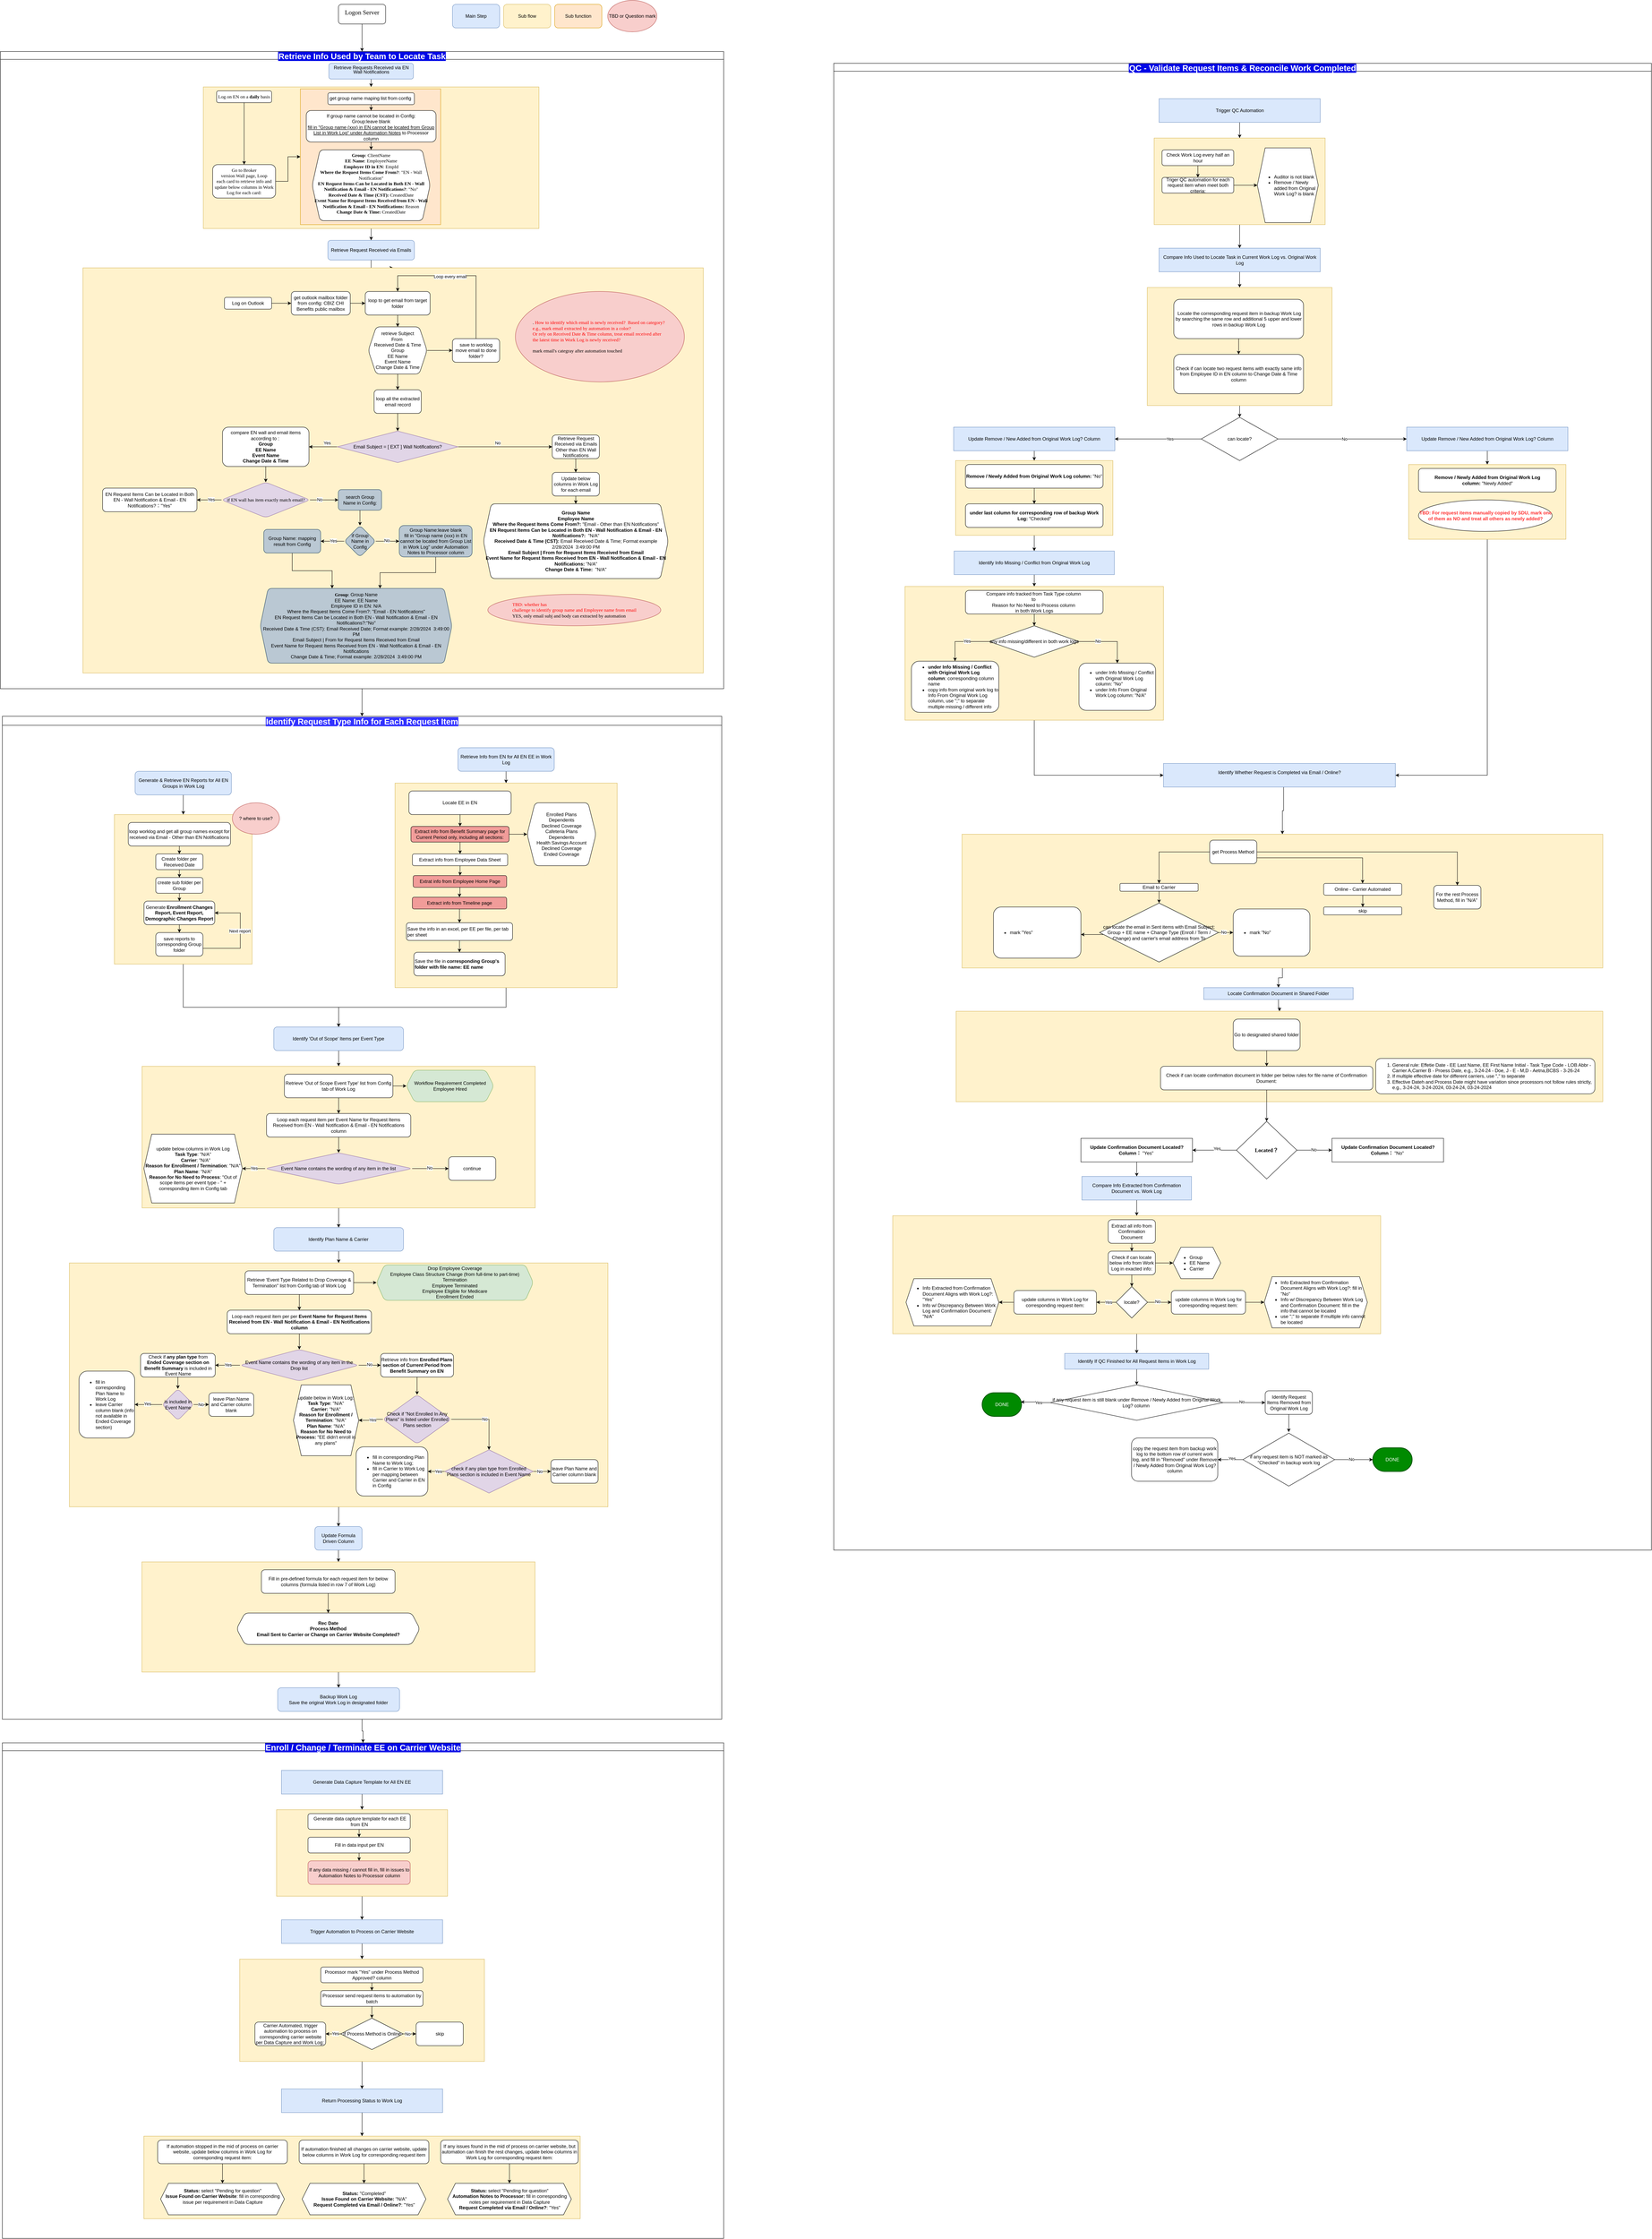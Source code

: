 <mxfile version="24.2.0" type="github">
  <diagram name="第 1 页" id="83uqd1XD576B4KeyOUZV">
    <mxGraphModel dx="2008" dy="1953" grid="1" gridSize="10" guides="1" tooltips="1" connect="1" arrows="1" fold="1" page="1" pageScale="1" pageWidth="850" pageHeight="1100" math="0" shadow="0">
      <root>
        <mxCell id="0" />
        <mxCell id="1" parent="0" />
        <mxCell id="GgeAHl5cq-EndFfnK4Qn-97" value="Enroll / Change / Terminate EE on Carrier Website" style="swimlane;startSize=20;horizontal=1;containerType=tree;fontSize=21;labelBackgroundColor=#0008e6;fontColor=#ffffff;" parent="1" vertex="1">
          <mxGeometry x="-405" y="4430" width="1835" height="1260" as="geometry" />
        </mxCell>
        <mxCell id="GgeAHl5cq-EndFfnK4Qn-290" style="edgeStyle=orthogonalEdgeStyle;rounded=0;orthogonalLoop=1;jettySize=auto;html=1;entryX=0.5;entryY=0;entryDx=0;entryDy=0;" parent="GgeAHl5cq-EndFfnK4Qn-97" source="GgeAHl5cq-EndFfnK4Qn-261" target="GgeAHl5cq-EndFfnK4Qn-272" edge="1">
          <mxGeometry relative="1" as="geometry" />
        </mxCell>
        <mxCell id="GgeAHl5cq-EndFfnK4Qn-261" value="" style="rounded=0;whiteSpace=wrap;html=1;fillColor=#fff2cc;strokeColor=#d6b656;" parent="GgeAHl5cq-EndFfnK4Qn-97" vertex="1">
          <mxGeometry x="697.5" y="170" width="435" height="220" as="geometry" />
        </mxCell>
        <mxCell id="GgeAHl5cq-EndFfnK4Qn-269" style="edgeStyle=orthogonalEdgeStyle;rounded=0;orthogonalLoop=1;jettySize=auto;html=1;entryX=0.5;entryY=0;entryDx=0;entryDy=0;" parent="GgeAHl5cq-EndFfnK4Qn-97" source="GgeAHl5cq-EndFfnK4Qn-258" target="GgeAHl5cq-EndFfnK4Qn-261" edge="1">
          <mxGeometry relative="1" as="geometry" />
        </mxCell>
        <mxCell id="GgeAHl5cq-EndFfnK4Qn-258" value="Generate Data Capture Template for All EN EE" style="rounded=0;whiteSpace=wrap;html=1;fillColor=#dae8fc;strokeColor=#6c8ebf;" parent="GgeAHl5cq-EndFfnK4Qn-97" vertex="1">
          <mxGeometry x="710" y="70" width="410" height="60" as="geometry" />
        </mxCell>
        <mxCell id="GgeAHl5cq-EndFfnK4Qn-262" value="&amp;nbsp;Generate data capture template for each EE from EN" style="rounded=1;whiteSpace=wrap;html=1;" parent="GgeAHl5cq-EndFfnK4Qn-97" vertex="1">
          <mxGeometry x="777.5" y="180" width="260" height="40" as="geometry" />
        </mxCell>
        <mxCell id="GgeAHl5cq-EndFfnK4Qn-263" value="" style="edgeStyle=orthogonalEdgeStyle;rounded=0;orthogonalLoop=1;jettySize=auto;html=1;" parent="GgeAHl5cq-EndFfnK4Qn-97" source="GgeAHl5cq-EndFfnK4Qn-262" target="GgeAHl5cq-EndFfnK4Qn-264" edge="1">
          <mxGeometry relative="1" as="geometry" />
        </mxCell>
        <mxCell id="GgeAHl5cq-EndFfnK4Qn-264" value="Fill in data input per EN" style="rounded=1;whiteSpace=wrap;html=1;" parent="GgeAHl5cq-EndFfnK4Qn-97" vertex="1">
          <mxGeometry x="777.5" y="240" width="260" height="40" as="geometry" />
        </mxCell>
        <mxCell id="GgeAHl5cq-EndFfnK4Qn-265" value="" style="edgeStyle=orthogonalEdgeStyle;rounded=0;orthogonalLoop=1;jettySize=auto;html=1;" parent="GgeAHl5cq-EndFfnK4Qn-97" source="GgeAHl5cq-EndFfnK4Qn-264" target="GgeAHl5cq-EndFfnK4Qn-266" edge="1">
          <mxGeometry relative="1" as="geometry">
            <mxPoint x="487.5" y="4750" as="sourcePoint" />
          </mxGeometry>
        </mxCell>
        <mxCell id="GgeAHl5cq-EndFfnK4Qn-266" value="If any data missing / cannot fill in, fill in issues to Automation Notes to Processor column" style="rounded=1;whiteSpace=wrap;html=1;fillColor=#f8cecc;strokeColor=#b85450;" parent="GgeAHl5cq-EndFfnK4Qn-97" vertex="1">
          <mxGeometry x="777.5" y="300" width="260" height="60" as="geometry" />
        </mxCell>
        <mxCell id="GgeAHl5cq-EndFfnK4Qn-343" style="edgeStyle=orthogonalEdgeStyle;rounded=0;orthogonalLoop=1;jettySize=auto;html=1;entryX=0.5;entryY=0;entryDx=0;entryDy=0;" parent="GgeAHl5cq-EndFfnK4Qn-97" source="GgeAHl5cq-EndFfnK4Qn-270" target="GgeAHl5cq-EndFfnK4Qn-330" edge="1">
          <mxGeometry relative="1" as="geometry" />
        </mxCell>
        <mxCell id="GgeAHl5cq-EndFfnK4Qn-270" value="" style="rounded=0;whiteSpace=wrap;html=1;fillColor=#fff2cc;strokeColor=#d6b656;" parent="GgeAHl5cq-EndFfnK4Qn-97" vertex="1">
          <mxGeometry x="603.75" y="550" width="622.5" height="260" as="geometry" />
        </mxCell>
        <mxCell id="GgeAHl5cq-EndFfnK4Qn-271" style="edgeStyle=orthogonalEdgeStyle;rounded=0;orthogonalLoop=1;jettySize=auto;html=1;entryX=0.5;entryY=0;entryDx=0;entryDy=0;" parent="GgeAHl5cq-EndFfnK4Qn-97" source="GgeAHl5cq-EndFfnK4Qn-272" target="GgeAHl5cq-EndFfnK4Qn-270" edge="1">
          <mxGeometry relative="1" as="geometry" />
        </mxCell>
        <mxCell id="GgeAHl5cq-EndFfnK4Qn-272" value="Trigger Automation to Process on Carrier Website" style="rounded=0;whiteSpace=wrap;html=1;fillColor=#dae8fc;strokeColor=#6c8ebf;" parent="GgeAHl5cq-EndFfnK4Qn-97" vertex="1">
          <mxGeometry x="710" y="450" width="410" height="60" as="geometry" />
        </mxCell>
        <mxCell id="GgeAHl5cq-EndFfnK4Qn-273" value="Processor mark &quot;Yes&quot; under Process Method Approved? column" style="rounded=1;whiteSpace=wrap;html=1;" parent="GgeAHl5cq-EndFfnK4Qn-97" vertex="1">
          <mxGeometry x="810" y="570" width="260" height="40" as="geometry" />
        </mxCell>
        <mxCell id="GgeAHl5cq-EndFfnK4Qn-274" value="" style="edgeStyle=orthogonalEdgeStyle;rounded=0;orthogonalLoop=1;jettySize=auto;html=1;" parent="GgeAHl5cq-EndFfnK4Qn-97" source="GgeAHl5cq-EndFfnK4Qn-273" target="GgeAHl5cq-EndFfnK4Qn-275" edge="1">
          <mxGeometry relative="1" as="geometry" />
        </mxCell>
        <mxCell id="GgeAHl5cq-EndFfnK4Qn-287" style="edgeStyle=orthogonalEdgeStyle;rounded=0;orthogonalLoop=1;jettySize=auto;html=1;" parent="GgeAHl5cq-EndFfnK4Qn-97" source="GgeAHl5cq-EndFfnK4Qn-275" target="GgeAHl5cq-EndFfnK4Qn-299" edge="1">
          <mxGeometry relative="1" as="geometry" />
        </mxCell>
        <mxCell id="GgeAHl5cq-EndFfnK4Qn-275" value="Processor send request items to automation by batch" style="rounded=1;whiteSpace=wrap;html=1;" parent="GgeAHl5cq-EndFfnK4Qn-97" vertex="1">
          <mxGeometry x="810" y="630" width="260" height="40" as="geometry" />
        </mxCell>
        <mxCell id="GgeAHl5cq-EndFfnK4Qn-297" value="Carrier Automated, trigger automation to process on corresponding carrier website per Data Capture and Work Log;&amp;nbsp;" style="rounded=1;whiteSpace=wrap;html=1;" parent="GgeAHl5cq-EndFfnK4Qn-97" vertex="1">
          <mxGeometry x="642.5" y="710" width="180" height="60" as="geometry" />
        </mxCell>
        <mxCell id="GgeAHl5cq-EndFfnK4Qn-300" style="edgeStyle=orthogonalEdgeStyle;rounded=0;orthogonalLoop=1;jettySize=auto;html=1;" parent="GgeAHl5cq-EndFfnK4Qn-97" source="GgeAHl5cq-EndFfnK4Qn-299" target="GgeAHl5cq-EndFfnK4Qn-297" edge="1">
          <mxGeometry relative="1" as="geometry" />
        </mxCell>
        <mxCell id="GgeAHl5cq-EndFfnK4Qn-301" value="Yes" style="edgeLabel;html=1;align=center;verticalAlign=middle;resizable=0;points=[];" parent="GgeAHl5cq-EndFfnK4Qn-300" vertex="1" connectable="0">
          <mxGeometry x="-0.334" y="-1" relative="1" as="geometry">
            <mxPoint as="offset" />
          </mxGeometry>
        </mxCell>
        <mxCell id="GgeAHl5cq-EndFfnK4Qn-307" style="edgeStyle=orthogonalEdgeStyle;rounded=0;orthogonalLoop=1;jettySize=auto;html=1;entryX=0;entryY=0.5;entryDx=0;entryDy=0;" parent="GgeAHl5cq-EndFfnK4Qn-97" source="GgeAHl5cq-EndFfnK4Qn-299" target="GgeAHl5cq-EndFfnK4Qn-304" edge="1">
          <mxGeometry relative="1" as="geometry" />
        </mxCell>
        <mxCell id="GgeAHl5cq-EndFfnK4Qn-308" value="No" style="edgeLabel;html=1;align=center;verticalAlign=middle;resizable=0;points=[];" parent="GgeAHl5cq-EndFfnK4Qn-307" vertex="1" connectable="0">
          <mxGeometry x="-0.143" y="2" relative="1" as="geometry">
            <mxPoint x="-9" y="-2" as="offset" />
          </mxGeometry>
        </mxCell>
        <mxCell id="GgeAHl5cq-EndFfnK4Qn-299" value="If Process Method is Online" style="rhombus;whiteSpace=wrap;html=1;" parent="GgeAHl5cq-EndFfnK4Qn-97" vertex="1">
          <mxGeometry x="860.63" y="700" width="158.75" height="80" as="geometry" />
        </mxCell>
        <mxCell id="GgeAHl5cq-EndFfnK4Qn-304" value="skip" style="rounded=1;whiteSpace=wrap;html=1;" parent="GgeAHl5cq-EndFfnK4Qn-97" vertex="1">
          <mxGeometry x="1052.5" y="710" width="120" height="60" as="geometry" />
        </mxCell>
        <mxCell id="GgeAHl5cq-EndFfnK4Qn-328" value="" style="rounded=0;whiteSpace=wrap;html=1;fillColor=#fff2cc;strokeColor=#d6b656;" parent="GgeAHl5cq-EndFfnK4Qn-97" vertex="1">
          <mxGeometry x="360" y="1000" width="1110" height="210" as="geometry" />
        </mxCell>
        <mxCell id="GgeAHl5cq-EndFfnK4Qn-358" style="edgeStyle=orthogonalEdgeStyle;rounded=0;orthogonalLoop=1;jettySize=auto;html=1;entryX=0.5;entryY=0;entryDx=0;entryDy=0;" parent="GgeAHl5cq-EndFfnK4Qn-97" source="GgeAHl5cq-EndFfnK4Qn-330" target="GgeAHl5cq-EndFfnK4Qn-328" edge="1">
          <mxGeometry relative="1" as="geometry" />
        </mxCell>
        <mxCell id="GgeAHl5cq-EndFfnK4Qn-330" value="&lt;div&gt;Return Processing Status to Work Log&lt;/div&gt;" style="rounded=0;whiteSpace=wrap;html=1;fillColor=#dae8fc;strokeColor=#6c8ebf;" parent="GgeAHl5cq-EndFfnK4Qn-97" vertex="1">
          <mxGeometry x="710" y="880" width="410" height="60" as="geometry" />
        </mxCell>
        <mxCell id="GgeAHl5cq-EndFfnK4Qn-350" style="edgeStyle=orthogonalEdgeStyle;rounded=0;orthogonalLoop=1;jettySize=auto;html=1;" parent="GgeAHl5cq-EndFfnK4Qn-97" source="GgeAHl5cq-EndFfnK4Qn-331" target="GgeAHl5cq-EndFfnK4Qn-347" edge="1">
          <mxGeometry relative="1" as="geometry" />
        </mxCell>
        <mxCell id="GgeAHl5cq-EndFfnK4Qn-331" value="If automation stopped in the mid of process on carrier website, update below columns in Work Log for corresponding request item:" style="rounded=1;whiteSpace=wrap;html=1;" parent="GgeAHl5cq-EndFfnK4Qn-97" vertex="1">
          <mxGeometry x="395" y="1010" width="330" height="60" as="geometry" />
        </mxCell>
        <mxCell id="GgeAHl5cq-EndFfnK4Qn-353" style="edgeStyle=orthogonalEdgeStyle;rounded=0;orthogonalLoop=1;jettySize=auto;html=1;entryX=0.5;entryY=0;entryDx=0;entryDy=0;" parent="GgeAHl5cq-EndFfnK4Qn-97" source="GgeAHl5cq-EndFfnK4Qn-344" target="GgeAHl5cq-EndFfnK4Qn-351" edge="1">
          <mxGeometry relative="1" as="geometry" />
        </mxCell>
        <mxCell id="GgeAHl5cq-EndFfnK4Qn-344" value="If automation finished all changes on carrier website, update below columns in Work Log for corresponding request item" style="rounded=1;whiteSpace=wrap;html=1;" parent="GgeAHl5cq-EndFfnK4Qn-97" vertex="1">
          <mxGeometry x="755" y="1010" width="330" height="60" as="geometry" />
        </mxCell>
        <mxCell id="GgeAHl5cq-EndFfnK4Qn-347" value="&lt;div&gt;&lt;b&gt;Status: &lt;/b&gt;select &quot;Pending for question&quot;&lt;/div&gt;&lt;div&gt;&lt;b&gt;Issue Found on Carrier Website&lt;/b&gt;: fill in corresponding issue per requirement in Data Capture&lt;/div&gt;&lt;div&gt;&lt;br&gt;&lt;/div&gt;" style="shape=hexagon;perimeter=hexagonPerimeter2;whiteSpace=wrap;html=1;fixedSize=1;" parent="GgeAHl5cq-EndFfnK4Qn-97" vertex="1">
          <mxGeometry x="402.5" y="1120" width="315" height="80" as="geometry" />
        </mxCell>
        <mxCell id="GgeAHl5cq-EndFfnK4Qn-351" value="&lt;div&gt;&lt;div&gt;&lt;b&gt;Status:&lt;/b&gt; &quot;Completed&quot;&lt;/div&gt;&lt;div&gt;&lt;b&gt;Issue Found on Carrier Website:&lt;/b&gt; &quot;N/A&quot;&lt;/div&gt;&lt;div&gt;&lt;b&gt;Request Completed via Email / Online?&lt;/b&gt;: &quot;Yes&quot;&lt;/div&gt;&lt;/div&gt;" style="shape=hexagon;perimeter=hexagonPerimeter2;whiteSpace=wrap;html=1;fixedSize=1;" parent="GgeAHl5cq-EndFfnK4Qn-97" vertex="1">
          <mxGeometry x="762.5" y="1120" width="315" height="80" as="geometry" />
        </mxCell>
        <mxCell id="GgeAHl5cq-EndFfnK4Qn-357" style="edgeStyle=orthogonalEdgeStyle;rounded=0;orthogonalLoop=1;jettySize=auto;html=1;" parent="GgeAHl5cq-EndFfnK4Qn-97" source="GgeAHl5cq-EndFfnK4Qn-354" target="GgeAHl5cq-EndFfnK4Qn-355" edge="1">
          <mxGeometry relative="1" as="geometry" />
        </mxCell>
        <mxCell id="GgeAHl5cq-EndFfnK4Qn-354" value="If any issues found in the mid of process on carrier website, but automation can finish the rest changes, update below columns in Work Log for corresponding request item:" style="rounded=1;whiteSpace=wrap;html=1;" parent="GgeAHl5cq-EndFfnK4Qn-97" vertex="1">
          <mxGeometry x="1115" y="1010" width="350" height="60" as="geometry" />
        </mxCell>
        <mxCell id="GgeAHl5cq-EndFfnK4Qn-355" value="&lt;div&gt;&lt;b&gt;Status:&amp;nbsp;&lt;/b&gt;&lt;span style=&quot;background-color: initial;&quot;&gt;select &quot;Pending for question&quot;&lt;/span&gt;&lt;/div&gt;&lt;div&gt;&lt;b&gt;Automation Notes to Processor: &lt;/b&gt;fill in corresponding notes per requirement in Data Capture&lt;br&gt;&lt;/div&gt;&lt;div&gt;&lt;b&gt;Request Completed via Email / Online?&lt;/b&gt;: &quot;Yes&quot;&lt;/div&gt;" style="shape=hexagon;perimeter=hexagonPerimeter2;whiteSpace=wrap;html=1;fixedSize=1;" parent="GgeAHl5cq-EndFfnK4Qn-97" vertex="1">
          <mxGeometry x="1132.5" y="1120" width="315" height="80" as="geometry" />
        </mxCell>
        <mxCell id="GgeAHl5cq-EndFfnK4Qn-33" value="" style="edgeStyle=orthogonalEdgeStyle;rounded=0;orthogonalLoop=1;jettySize=auto;html=1;" parent="1" source="GgeAHl5cq-EndFfnK4Qn-8" target="GgeAHl5cq-EndFfnK4Qn-31" edge="1">
          <mxGeometry relative="1" as="geometry" />
        </mxCell>
        <mxCell id="GgeAHl5cq-EndFfnK4Qn-8" value="" style="rounded=0;whiteSpace=wrap;html=1;fillColor=#fff2cc;strokeColor=#d6b656;" parent="1" vertex="1">
          <mxGeometry x="106.25" y="220" width="853.75" height="360" as="geometry" />
        </mxCell>
        <mxCell id="GgeAHl5cq-EndFfnK4Qn-24" value="" style="rounded=0;whiteSpace=wrap;html=1;fillColor=#ffe6cc;strokeColor=#d79b00;" parent="1" vertex="1">
          <mxGeometry x="353.13" y="225" width="356.87" height="345" as="geometry" />
        </mxCell>
        <mxCell id="GgeAHl5cq-EndFfnK4Qn-255" style="edgeStyle=orthogonalEdgeStyle;rounded=0;orthogonalLoop=1;jettySize=auto;html=1;entryX=0.5;entryY=0;entryDx=0;entryDy=0;" parent="1" source="GgeAHl5cq-EndFfnK4Qn-1" target="GgeAHl5cq-EndFfnK4Qn-253" edge="1">
          <mxGeometry relative="1" as="geometry" />
        </mxCell>
        <mxCell id="GgeAHl5cq-EndFfnK4Qn-1" value="&lt;p style=&quot;line-height: 90%; margin-top: 0pt; margin-bottom: 5.04pt; margin-left: 0in; text-indent: 0in;&quot;&gt;&lt;span style=&quot;font-size: 12pt; font-family: Calibri;&quot;&gt;Log&lt;/span&gt;&lt;span style=&quot;font-size: 12pt; font-family: Calibri; vertical-align: baseline;&quot;&gt;on Server&lt;/span&gt;&lt;/p&gt;" style="rounded=1;whiteSpace=wrap;html=1;fontStyle=0" parent="1" vertex="1">
          <mxGeometry x="450" y="10" width="120" height="50" as="geometry" />
        </mxCell>
        <mxCell id="GgeAHl5cq-EndFfnK4Qn-9" value="" style="edgeStyle=orthogonalEdgeStyle;rounded=0;orthogonalLoop=1;jettySize=auto;html=1;" parent="1" source="GgeAHl5cq-EndFfnK4Qn-3" target="GgeAHl5cq-EndFfnK4Qn-8" edge="1">
          <mxGeometry relative="1" as="geometry" />
        </mxCell>
        <mxCell id="GgeAHl5cq-EndFfnK4Qn-12" value="" style="edgeStyle=orthogonalEdgeStyle;rounded=0;orthogonalLoop=1;jettySize=auto;html=1;" parent="1" source="GgeAHl5cq-EndFfnK4Qn-10" target="GgeAHl5cq-EndFfnK4Qn-11" edge="1">
          <mxGeometry relative="1" as="geometry" />
        </mxCell>
        <mxCell id="GgeAHl5cq-EndFfnK4Qn-10" value="&lt;p style=&quot;language:en-US;margin-top:0pt;margin-bottom:0pt;margin-left:0in;&lt;br/&gt;text-indent:0in;text-align:left&quot;&gt;&lt;span style=&quot;font-size: 9pt; font-family: Calibri;&quot;&gt;Log on EN on a &lt;/span&gt;&lt;span style=&quot;font-size: 9pt; font-family: Calibri; font-weight: bold;&quot;&gt;daily&lt;/span&gt;&lt;span style=&quot;font-size: 9pt; font-family: Calibri;&quot;&gt; basis&lt;/span&gt;&lt;/p&gt;" style="rounded=1;whiteSpace=wrap;html=1;" parent="1" vertex="1">
          <mxGeometry x="140" y="230" width="140" height="30" as="geometry" />
        </mxCell>
        <mxCell id="GgeAHl5cq-EndFfnK4Qn-26" style="edgeStyle=orthogonalEdgeStyle;rounded=0;orthogonalLoop=1;jettySize=auto;html=1;" parent="1" source="GgeAHl5cq-EndFfnK4Qn-11" target="GgeAHl5cq-EndFfnK4Qn-24" edge="1">
          <mxGeometry relative="1" as="geometry" />
        </mxCell>
        <mxCell id="GgeAHl5cq-EndFfnK4Qn-11" value="&lt;p style=&quot;margin-top: 0pt; margin-bottom: 0pt; margin-left: 0in;&quot;&gt;&lt;span style=&quot;font-size: 9pt; font-family: Calibri;&quot;&gt;Go to Broker&lt;/span&gt;&lt;span style=&quot;font-size: 9pt; font-family: Calibri; vertical-align: baseline;&quot;&gt;&lt;br&gt;version Wall page,&amp;nbsp;&lt;/span&gt;&lt;span style=&quot;font-family: Calibri; font-size: 9pt; text-indent: 0in; background-color: initial;&quot;&gt;Loop&lt;br&gt;each card to retrieve info and update below columns in Work Log for each card:&lt;/span&gt;&lt;/p&gt;" style="whiteSpace=wrap;html=1;rounded=1;align=center;" parent="1" vertex="1">
          <mxGeometry x="130" y="417.5" width="160" height="85" as="geometry" />
        </mxCell>
        <mxCell id="GgeAHl5cq-EndFfnK4Qn-15" value="&lt;span style=&quot;font-size: 9pt; font-family: Calibri; font-weight: bold; vertical-align: baseline;&quot;&gt;Group&lt;/span&gt;&lt;span style=&quot;font-size: 9pt; font-family: Calibri; vertical-align: baseline;&quot;&gt;: ClientName&lt;/span&gt;&lt;div&gt;&lt;span style=&quot;vertical-align: baseline;&quot;&gt;&lt;font face=&quot;Calibri&quot;&gt;&lt;div style=&quot;&quot;&gt;&lt;b&gt;EE Name&lt;/b&gt;: EmployeeName&lt;/div&gt;&lt;div style=&quot;&quot;&gt;&lt;b&gt;Employee ID in EN&lt;/b&gt;: EmpId&lt;/div&gt;&lt;div style=&quot;&quot;&gt;&lt;b&gt;Where the Request Items Come From?&lt;/b&gt;: &quot;EN - Wall Notification&quot;&lt;/div&gt;&lt;div style=&quot;&quot;&gt;&lt;b&gt;EN Request Items Can be Located in Both EN - Wall Notification &amp;amp; Email - EN Notifications?&lt;/b&gt;: &quot;No&quot;&lt;/div&gt;&lt;div style=&quot;&quot;&gt;&lt;b&gt;Received Date &amp;amp; Time (CST): &lt;/b&gt;CreatedDate&lt;/div&gt;&lt;div style=&quot;&quot;&gt;&lt;b&gt;Event Name for Request Items Received from EN - Wall Notification &amp;amp; Email - EN Notifications:&lt;/b&gt; Reason&lt;/div&gt;&lt;div style=&quot;&quot;&gt;&lt;b&gt;Change Date &amp;amp; Time:&lt;/b&gt; CreatedDate&lt;/div&gt;&lt;/font&gt;&lt;/span&gt;&lt;/div&gt;" style="shape=hexagon;perimeter=hexagonPerimeter2;whiteSpace=wrap;html=1;fixedSize=1;rounded=1;verticalAlign=top;align=center;" parent="1" vertex="1">
          <mxGeometry x="383.13" y="380" width="300" height="180" as="geometry" />
        </mxCell>
        <mxCell id="GgeAHl5cq-EndFfnK4Qn-22" value="" style="edgeStyle=orthogonalEdgeStyle;rounded=0;orthogonalLoop=1;jettySize=auto;html=1;" parent="1" source="GgeAHl5cq-EndFfnK4Qn-17" target="GgeAHl5cq-EndFfnK4Qn-21" edge="1">
          <mxGeometry relative="1" as="geometry" />
        </mxCell>
        <mxCell id="GgeAHl5cq-EndFfnK4Qn-17" value="get group name maping list from config&amp;nbsp;&lt;div&gt;&lt;br&gt;&lt;/div&gt;" style="whiteSpace=wrap;html=1;verticalAlign=top;rounded=1;" parent="1" vertex="1">
          <mxGeometry x="423.13" y="235" width="220" height="30" as="geometry" />
        </mxCell>
        <mxCell id="GgeAHl5cq-EndFfnK4Qn-23" value="" style="edgeStyle=orthogonalEdgeStyle;rounded=0;orthogonalLoop=1;jettySize=auto;html=1;" parent="1" source="GgeAHl5cq-EndFfnK4Qn-21" target="GgeAHl5cq-EndFfnK4Qn-15" edge="1">
          <mxGeometry relative="1" as="geometry" />
        </mxCell>
        <mxCell id="GgeAHl5cq-EndFfnK4Qn-21" value="If group name cannot be located in Config:&lt;div&gt;Group:leave blank&lt;div&gt;&lt;u&gt;fill in &quot;Group name (xxx) in EN cannot be located from Group List in Work Log&quot; under Automation Notes&lt;/u&gt; to Processor column&lt;br&gt;&lt;div&gt;&lt;br&gt;&lt;/div&gt;&lt;/div&gt;&lt;/div&gt;" style="whiteSpace=wrap;html=1;verticalAlign=top;rounded=1;align=center;" parent="1" vertex="1">
          <mxGeometry x="368.13" y="280" width="330" height="80" as="geometry" />
        </mxCell>
        <mxCell id="GgeAHl5cq-EndFfnK4Qn-35" value="" style="edgeStyle=orthogonalEdgeStyle;rounded=0;orthogonalLoop=1;jettySize=auto;html=1;" parent="1" source="GgeAHl5cq-EndFfnK4Qn-31" target="GgeAHl5cq-EndFfnK4Qn-34" edge="1">
          <mxGeometry relative="1" as="geometry" />
        </mxCell>
        <mxCell id="GgeAHl5cq-EndFfnK4Qn-31" value="&lt;div&gt;Retrieve Request Received via Emails&lt;br&gt;&lt;/div&gt;" style="whiteSpace=wrap;html=1;verticalAlign=middle;rounded=1;fillColor=#dae8fc;strokeColor=#6c8ebf;" parent="1" vertex="1">
          <mxGeometry x="423.13" y="610" width="220" height="50" as="geometry" />
        </mxCell>
        <mxCell id="GgeAHl5cq-EndFfnK4Qn-34" value="" style="rounded=0;whiteSpace=wrap;html=1;fillColor=#fff2cc;strokeColor=#d6b656;" parent="1" vertex="1">
          <mxGeometry x="-200" y="680" width="1578.13" height="1030" as="geometry" />
        </mxCell>
        <mxCell id="GgeAHl5cq-EndFfnK4Qn-38" value="" style="edgeStyle=orthogonalEdgeStyle;rounded=0;orthogonalLoop=1;jettySize=auto;html=1;" parent="1" source="GgeAHl5cq-EndFfnK4Qn-36" target="GgeAHl5cq-EndFfnK4Qn-37" edge="1">
          <mxGeometry relative="1" as="geometry" />
        </mxCell>
        <mxCell id="GgeAHl5cq-EndFfnK4Qn-36" value="Log on Outlook" style="rounded=1;whiteSpace=wrap;html=1;" parent="1" vertex="1">
          <mxGeometry x="160" y="755" width="120" height="30" as="geometry" />
        </mxCell>
        <mxCell id="GgeAHl5cq-EndFfnK4Qn-40" value="" style="edgeStyle=orthogonalEdgeStyle;rounded=0;orthogonalLoop=1;jettySize=auto;html=1;" parent="1" source="GgeAHl5cq-EndFfnK4Qn-37" target="GgeAHl5cq-EndFfnK4Qn-39" edge="1">
          <mxGeometry relative="1" as="geometry" />
        </mxCell>
        <mxCell id="GgeAHl5cq-EndFfnK4Qn-37" value="get outlook mailbox folder from config:&amp;nbsp;CBIZ CHI Benefits public mailbox" style="whiteSpace=wrap;html=1;rounded=1;" parent="1" vertex="1">
          <mxGeometry x="330" y="740" width="150" height="60" as="geometry" />
        </mxCell>
        <mxCell id="GgeAHl5cq-EndFfnK4Qn-51" value="" style="edgeStyle=orthogonalEdgeStyle;rounded=0;orthogonalLoop=1;jettySize=auto;html=1;" parent="1" source="GgeAHl5cq-EndFfnK4Qn-39" target="GgeAHl5cq-EndFfnK4Qn-50" edge="1">
          <mxGeometry relative="1" as="geometry" />
        </mxCell>
        <mxCell id="GgeAHl5cq-EndFfnK4Qn-39" value="loop to get email from target folder" style="whiteSpace=wrap;html=1;rounded=1;" parent="1" vertex="1">
          <mxGeometry x="518.13" y="740" width="165" height="60" as="geometry" />
        </mxCell>
        <mxCell id="GgeAHl5cq-EndFfnK4Qn-44" style="edgeStyle=orthogonalEdgeStyle;rounded=0;orthogonalLoop=1;jettySize=auto;html=1;entryX=0.5;entryY=0;entryDx=0;entryDy=0;" parent="1" source="GgeAHl5cq-EndFfnK4Qn-41" target="GgeAHl5cq-EndFfnK4Qn-39" edge="1">
          <mxGeometry relative="1" as="geometry">
            <Array as="points">
              <mxPoint x="800" y="700" />
              <mxPoint x="601" y="700" />
            </Array>
          </mxGeometry>
        </mxCell>
        <mxCell id="GgeAHl5cq-EndFfnK4Qn-45" value="Loop every email" style="edgeLabel;html=1;align=center;verticalAlign=middle;resizable=0;points=[];" parent="GgeAHl5cq-EndFfnK4Qn-44" vertex="1" connectable="0">
          <mxGeometry x="0.135" y="2" relative="1" as="geometry">
            <mxPoint as="offset" />
          </mxGeometry>
        </mxCell>
        <mxCell id="GgeAHl5cq-EndFfnK4Qn-41" value="save to worklog&lt;div&gt;move email to done folder?&lt;/div&gt;" style="whiteSpace=wrap;html=1;rounded=1;" parent="1" vertex="1">
          <mxGeometry x="740" y="860" width="120" height="60" as="geometry" />
        </mxCell>
        <mxCell id="GgeAHl5cq-EndFfnK4Qn-46" value="&lt;p style=&quot;language:en-US;margin-top:0pt;margin-bottom:0pt;margin-left:0in;&lt;br/&gt;text-indent:0in;text-align:left&quot;&gt;&lt;span style=&quot;font-size: 9pt; font-family: Calibri; vertical-align: baseline;&quot;&gt;. &lt;/span&gt;&lt;span style=&quot;font-size: 9pt; font-family: Calibri; color: red; vertical-align: baseline;&quot;&gt;How to identify which email is newly received?&amp;nbsp; Based on category?&amp;nbsp;&amp;nbsp;&lt;/span&gt;&lt;/p&gt;&lt;p style=&quot;language:en-US;margin-top:0pt;margin-bottom:0pt;margin-left:0in;&lt;br/&gt;text-indent:0in;text-align:left&quot;&gt;&lt;span style=&quot;font-size: 9pt; font-family: Calibri; color: red; vertical-align: baseline;&quot;&gt;e.g., mark email extracted by automation in a color?&amp;nbsp;&lt;/span&gt;&lt;/p&gt;&lt;p style=&quot;language:en-US;margin-top:0pt;margin-bottom:0pt;margin-left:0in;&lt;br/&gt;text-indent:0in;text-align:left&quot;&gt;&lt;span style=&quot;font-size: 9pt; font-family: Calibri; color: red; vertical-align: baseline;&quot;&gt;Or rely on Received Date &amp;amp; Time column, treat email received after&lt;br&gt;the latest time in Work Log is newly received?&lt;/span&gt;&lt;/p&gt;&lt;p style=&quot;language:en-US;margin-top:0pt;margin-bottom:0pt;margin-left:0in;&lt;br/&gt;text-indent:0in;text-align:left&quot;&gt;&lt;span style=&quot;font-size: 9pt; font-family: Calibri; color: red; vertical-align: baseline;&quot;&gt;&lt;br&gt;&lt;/span&gt;&lt;/p&gt;&lt;p style=&quot;language:en-US;margin-top:0pt;margin-bottom:0pt;margin-left:0in;&lt;br/&gt;text-indent:0in;text-align:left&quot;&gt;&lt;span style=&quot;font-size: 9pt; font-family: Calibri; vertical-align: baseline;&quot;&gt;mark email&#39;s categray after automation touched&lt;/span&gt;&lt;/p&gt;" style="ellipse;whiteSpace=wrap;html=1;fillColor=#f8cecc;strokeColor=#b85450;" parent="1" vertex="1">
          <mxGeometry x="900" y="740" width="430" height="230" as="geometry" />
        </mxCell>
        <mxCell id="GgeAHl5cq-EndFfnK4Qn-49" value="" style="edgeStyle=orthogonalEdgeStyle;rounded=0;orthogonalLoop=1;jettySize=auto;html=1;" parent="1" source="GgeAHl5cq-EndFfnK4Qn-47" target="GgeAHl5cq-EndFfnK4Qn-48" edge="1">
          <mxGeometry relative="1" as="geometry" />
        </mxCell>
        <mxCell id="GgeAHl5cq-EndFfnK4Qn-47" value="compare EN wall and email items according to :&amp;nbsp;&lt;div&gt;&lt;div&gt;&lt;b&gt;Group&lt;/b&gt;&lt;/div&gt;&lt;div&gt;&lt;b&gt;EE Name&lt;/b&gt;&lt;/div&gt;&lt;div&gt;&lt;b&gt;Event Name&lt;/b&gt;&lt;/div&gt;&lt;div&gt;&lt;b&gt;Change Date &amp;amp; Time&lt;/b&gt;&lt;/div&gt;&lt;/div&gt;" style="rounded=1;whiteSpace=wrap;html=1;" parent="1" vertex="1">
          <mxGeometry x="155" y="1085" width="220" height="100" as="geometry" />
        </mxCell>
        <mxCell id="GgeAHl5cq-EndFfnK4Qn-65" value="" style="edgeStyle=orthogonalEdgeStyle;rounded=0;orthogonalLoop=1;jettySize=auto;html=1;" parent="1" source="GgeAHl5cq-EndFfnK4Qn-48" target="GgeAHl5cq-EndFfnK4Qn-64" edge="1">
          <mxGeometry relative="1" as="geometry" />
        </mxCell>
        <mxCell id="GgeAHl5cq-EndFfnK4Qn-66" value="Yes" style="edgeLabel;html=1;align=center;verticalAlign=middle;resizable=0;points=[];" parent="GgeAHl5cq-EndFfnK4Qn-65" vertex="1" connectable="0">
          <mxGeometry x="-0.12" y="-1" relative="1" as="geometry">
            <mxPoint x="1" as="offset" />
          </mxGeometry>
        </mxCell>
        <mxCell id="GgeAHl5cq-EndFfnK4Qn-68" value="" style="edgeStyle=orthogonalEdgeStyle;rounded=0;orthogonalLoop=1;jettySize=auto;html=1;" parent="1" source="GgeAHl5cq-EndFfnK4Qn-48" target="GgeAHl5cq-EndFfnK4Qn-67" edge="1">
          <mxGeometry relative="1" as="geometry" />
        </mxCell>
        <mxCell id="GgeAHl5cq-EndFfnK4Qn-69" value="No" style="edgeLabel;html=1;align=center;verticalAlign=middle;resizable=0;points=[];" parent="GgeAHl5cq-EndFfnK4Qn-68" vertex="1" connectable="0">
          <mxGeometry x="-0.343" y="1" relative="1" as="geometry">
            <mxPoint x="1" as="offset" />
          </mxGeometry>
        </mxCell>
        <mxCell id="GgeAHl5cq-EndFfnK4Qn-48" value="&lt;span style=&quot;font-size: 9pt; font-family: Calibri;&quot;&gt;if EN wall has item exactly match email?&lt;/span&gt;" style="rhombus;whiteSpace=wrap;html=1;rounded=1;fillColor=#e1d5e7;strokeColor=#9673a6;" parent="1" vertex="1">
          <mxGeometry x="152.5" y="1225" width="225" height="90" as="geometry" />
        </mxCell>
        <mxCell id="GgeAHl5cq-EndFfnK4Qn-52" value="" style="edgeStyle=orthogonalEdgeStyle;rounded=0;orthogonalLoop=1;jettySize=auto;html=1;" parent="1" source="GgeAHl5cq-EndFfnK4Qn-50" target="GgeAHl5cq-EndFfnK4Qn-41" edge="1">
          <mxGeometry relative="1" as="geometry" />
        </mxCell>
        <mxCell id="GgeAHl5cq-EndFfnK4Qn-87" style="edgeStyle=orthogonalEdgeStyle;rounded=0;orthogonalLoop=1;jettySize=auto;html=1;" parent="1" source="GgeAHl5cq-EndFfnK4Qn-50" target="GgeAHl5cq-EndFfnK4Qn-57" edge="1">
          <mxGeometry relative="1" as="geometry" />
        </mxCell>
        <mxCell id="GgeAHl5cq-EndFfnK4Qn-50" value="retrieve Subject&lt;div&gt;From&amp;nbsp;&lt;/div&gt;&lt;div&gt;Received Date &amp;amp; Time Group&lt;div&gt;EE Name&lt;br&gt;&lt;/div&gt;&lt;div&gt;Event Name&lt;br&gt;&lt;/div&gt;&lt;div&gt;Change Date &amp;amp; Time&lt;br&gt;&lt;/div&gt;&lt;/div&gt;" style="shape=hexagon;perimeter=hexagonPerimeter2;whiteSpace=wrap;html=1;fixedSize=1;rounded=1;" parent="1" vertex="1">
          <mxGeometry x="525.95" y="830" width="149.37" height="120" as="geometry" />
        </mxCell>
        <mxCell id="GgeAHl5cq-EndFfnK4Qn-56" value="" style="edgeStyle=orthogonalEdgeStyle;rounded=0;orthogonalLoop=1;jettySize=auto;html=1;" parent="1" source="GgeAHl5cq-EndFfnK4Qn-54" target="GgeAHl5cq-EndFfnK4Qn-47" edge="1">
          <mxGeometry relative="1" as="geometry" />
        </mxCell>
        <mxCell id="GgeAHl5cq-EndFfnK4Qn-60" value="Yes" style="edgeLabel;html=1;align=center;verticalAlign=middle;resizable=0;points=[];" parent="GgeAHl5cq-EndFfnK4Qn-56" vertex="1" connectable="0">
          <mxGeometry x="-0.419" y="-1" relative="1" as="geometry">
            <mxPoint x="-5" y="-9" as="offset" />
          </mxGeometry>
        </mxCell>
        <mxCell id="GgeAHl5cq-EndFfnK4Qn-62" value="" style="edgeStyle=orthogonalEdgeStyle;rounded=0;orthogonalLoop=1;jettySize=auto;html=1;" parent="1" source="GgeAHl5cq-EndFfnK4Qn-54" target="GgeAHl5cq-EndFfnK4Qn-61" edge="1">
          <mxGeometry relative="1" as="geometry" />
        </mxCell>
        <mxCell id="GgeAHl5cq-EndFfnK4Qn-63" value="No" style="edgeLabel;html=1;align=center;verticalAlign=middle;resizable=0;points=[];" parent="GgeAHl5cq-EndFfnK4Qn-62" vertex="1" connectable="0">
          <mxGeometry x="-0.487" y="2" relative="1" as="geometry">
            <mxPoint x="39" y="-8" as="offset" />
          </mxGeometry>
        </mxCell>
        <mxCell id="GgeAHl5cq-EndFfnK4Qn-54" value="Email Subject = [ EXT ] Wall Notifications?" style="rhombus;whiteSpace=wrap;html=1;fillColor=#e1d5e7;strokeColor=#9673a6;" parent="1" vertex="1">
          <mxGeometry x="447.19" y="1095" width="306.87" height="80" as="geometry" />
        </mxCell>
        <mxCell id="GgeAHl5cq-EndFfnK4Qn-59" value="" style="edgeStyle=orthogonalEdgeStyle;rounded=0;orthogonalLoop=1;jettySize=auto;html=1;" parent="1" source="GgeAHl5cq-EndFfnK4Qn-57" target="GgeAHl5cq-EndFfnK4Qn-54" edge="1">
          <mxGeometry relative="1" as="geometry" />
        </mxCell>
        <mxCell id="GgeAHl5cq-EndFfnK4Qn-57" value="loop all the extracted email record" style="rounded=1;whiteSpace=wrap;html=1;" parent="1" vertex="1">
          <mxGeometry x="540.63" y="990" width="120" height="60" as="geometry" />
        </mxCell>
        <mxCell id="GgeAHl5cq-EndFfnK4Qn-92" value="" style="edgeStyle=orthogonalEdgeStyle;rounded=0;orthogonalLoop=1;jettySize=auto;html=1;" parent="1" source="GgeAHl5cq-EndFfnK4Qn-61" target="GgeAHl5cq-EndFfnK4Qn-91" edge="1">
          <mxGeometry relative="1" as="geometry" />
        </mxCell>
        <mxCell id="GgeAHl5cq-EndFfnK4Qn-61" value="Retrieve Request Received via Emails Other than EN Wall Notifications" style="rounded=1;whiteSpace=wrap;html=1;" parent="1" vertex="1">
          <mxGeometry x="993.745" y="1105" width="120" height="60" as="geometry" />
        </mxCell>
        <mxCell id="GgeAHl5cq-EndFfnK4Qn-64" value="EN Request Items Can be Located in Both EN - Wall Notification &amp;amp; Email - EN Notifications?：&quot;Yes&quot;" style="whiteSpace=wrap;html=1;rounded=1;" parent="1" vertex="1">
          <mxGeometry x="-150" y="1240" width="240" height="60" as="geometry" />
        </mxCell>
        <mxCell id="GgeAHl5cq-EndFfnK4Qn-71" value="" style="edgeStyle=orthogonalEdgeStyle;rounded=0;orthogonalLoop=1;jettySize=auto;html=1;" parent="1" source="GgeAHl5cq-EndFfnK4Qn-67" target="GgeAHl5cq-EndFfnK4Qn-70" edge="1">
          <mxGeometry relative="1" as="geometry" />
        </mxCell>
        <mxCell id="GgeAHl5cq-EndFfnK4Qn-67" value="search Group Name in Config:" style="whiteSpace=wrap;html=1;rounded=1;fillColor=#bac8d3;strokeColor=#23445d;" parent="1" vertex="1">
          <mxGeometry x="449.69" y="1243.75" width="110" height="52.5" as="geometry" />
        </mxCell>
        <mxCell id="GgeAHl5cq-EndFfnK4Qn-73" value="" style="edgeStyle=orthogonalEdgeStyle;rounded=0;orthogonalLoop=1;jettySize=auto;html=1;" parent="1" source="GgeAHl5cq-EndFfnK4Qn-70" target="GgeAHl5cq-EndFfnK4Qn-72" edge="1">
          <mxGeometry relative="1" as="geometry" />
        </mxCell>
        <mxCell id="GgeAHl5cq-EndFfnK4Qn-77" value="No" style="edgeLabel;html=1;align=center;verticalAlign=middle;resizable=0;points=[];" parent="GgeAHl5cq-EndFfnK4Qn-73" vertex="1" connectable="0">
          <mxGeometry x="-0.056" y="2" relative="1" as="geometry">
            <mxPoint as="offset" />
          </mxGeometry>
        </mxCell>
        <mxCell id="GgeAHl5cq-EndFfnK4Qn-75" value="" style="edgeStyle=orthogonalEdgeStyle;rounded=0;orthogonalLoop=1;jettySize=auto;html=1;" parent="1" source="GgeAHl5cq-EndFfnK4Qn-70" target="GgeAHl5cq-EndFfnK4Qn-74" edge="1">
          <mxGeometry relative="1" as="geometry" />
        </mxCell>
        <mxCell id="GgeAHl5cq-EndFfnK4Qn-76" value="Yes" style="edgeLabel;html=1;align=center;verticalAlign=middle;resizable=0;points=[];" parent="GgeAHl5cq-EndFfnK4Qn-75" vertex="1" connectable="0">
          <mxGeometry x="-0.077" y="-1" relative="1" as="geometry">
            <mxPoint as="offset" />
          </mxGeometry>
        </mxCell>
        <mxCell id="GgeAHl5cq-EndFfnK4Qn-70" value="if Group Name in Config" style="rhombus;whiteSpace=wrap;html=1;rounded=1;fillColor=#bac8d3;strokeColor=#23445d;" parent="1" vertex="1">
          <mxGeometry x="464.69" y="1335" width="80" height="80" as="geometry" />
        </mxCell>
        <mxCell id="GgeAHl5cq-EndFfnK4Qn-85" style="edgeStyle=orthogonalEdgeStyle;rounded=0;orthogonalLoop=1;jettySize=auto;html=1;entryX=0.625;entryY=0;entryDx=0;entryDy=0;" parent="1" source="GgeAHl5cq-EndFfnK4Qn-72" target="GgeAHl5cq-EndFfnK4Qn-81" edge="1">
          <mxGeometry relative="1" as="geometry" />
        </mxCell>
        <mxCell id="GgeAHl5cq-EndFfnK4Qn-72" value="&lt;div&gt;Group Name:leave blank&lt;/div&gt;&lt;div&gt;fill in &quot;Group name (xxx) in EN cannot be located from Group List in Work Log&quot; under Automation Notes to Processor column&lt;/div&gt;" style="whiteSpace=wrap;html=1;rounded=1;fillColor=#bac8d3;strokeColor=#23445d;" parent="1" vertex="1">
          <mxGeometry x="604.69" y="1335" width="185.31" height="80" as="geometry" />
        </mxCell>
        <mxCell id="GgeAHl5cq-EndFfnK4Qn-86" style="edgeStyle=orthogonalEdgeStyle;rounded=0;orthogonalLoop=1;jettySize=auto;html=1;entryX=0.375;entryY=0;entryDx=0;entryDy=0;" parent="1" source="GgeAHl5cq-EndFfnK4Qn-74" target="GgeAHl5cq-EndFfnK4Qn-81" edge="1">
          <mxGeometry relative="1" as="geometry" />
        </mxCell>
        <mxCell id="GgeAHl5cq-EndFfnK4Qn-74" value="Group Name: mapping result from Config" style="whiteSpace=wrap;html=1;rounded=1;fillColor=#bac8d3;strokeColor=#23445d;" parent="1" vertex="1">
          <mxGeometry x="260" y="1345" width="144.69" height="60" as="geometry" />
        </mxCell>
        <mxCell id="GgeAHl5cq-EndFfnK4Qn-81" value="&lt;div&gt;&lt;span style=&quot;font-size: 9pt; font-family: Calibri; font-weight: bold; vertical-align: baseline;&quot;&gt;Group&lt;/span&gt;&lt;span style=&quot;font-size: 9pt; font-family: Calibri; vertical-align: baseline;&quot;&gt;:&amp;nbsp;&lt;/span&gt;&lt;span style=&quot;background-color: initial;&quot;&gt;Group Name&lt;/span&gt;&lt;br&gt;&lt;/div&gt;&lt;div&gt;EE Name:&amp;nbsp;&lt;span style=&quot;background-color: initial;&quot;&gt;EE Name&lt;/span&gt;&lt;/div&gt;&lt;div&gt;Employee ID in EN: N/A&lt;/div&gt;&lt;div&gt;Where the Request Items Come From?: &quot;Email - EN Notifications&quot;&lt;/div&gt;&lt;div&gt;EN Request Items Can be Located in Both EN - Wall Notification &amp;amp; Email - EN Notifications?:&quot;No&quot;&lt;/div&gt;&lt;div&gt;Received Date &amp;amp; Time (CST): Email Received Date; Format example: 2/28/2024&amp;nbsp; 3:49:00 PM&lt;/div&gt;&lt;div&gt;Email Subject | From for Request Items Received from Email&lt;/div&gt;&lt;div&gt;Event Name for Request Items Received from EN - Wall Notification &amp;amp; Email - EN Notifications&lt;/div&gt;&lt;div&gt;Change Date &amp;amp; Time; Format example: 2/28/2024&amp;nbsp; 3:49:00 PM&lt;/div&gt;" style="shape=hexagon;perimeter=hexagonPerimeter2;whiteSpace=wrap;html=1;fixedSize=1;rounded=1;fillColor=#bac8d3;strokeColor=#23445d;" parent="1" vertex="1">
          <mxGeometry x="251" y="1495" width="487.66" height="190" as="geometry" />
        </mxCell>
        <mxCell id="GgeAHl5cq-EndFfnK4Qn-88" value="Main Step" style="rounded=1;whiteSpace=wrap;html=1;fillColor=#dae8fc;strokeColor=#6c8ebf;" parent="1" vertex="1">
          <mxGeometry x="740" y="10" width="120" height="60" as="geometry" />
        </mxCell>
        <mxCell id="GgeAHl5cq-EndFfnK4Qn-89" value="Sub flow" style="rounded=1;whiteSpace=wrap;html=1;fillColor=#fff2cc;strokeColor=#d6b656;" parent="1" vertex="1">
          <mxGeometry x="870" y="10" width="120" height="60" as="geometry" />
        </mxCell>
        <mxCell id="GgeAHl5cq-EndFfnK4Qn-90" value="Sub function" style="rounded=1;whiteSpace=wrap;html=1;fillColor=#ffe6cc;strokeColor=#d79b00;" parent="1" vertex="1">
          <mxGeometry x="1000" y="10" width="120" height="60" as="geometry" />
        </mxCell>
        <mxCell id="GgeAHl5cq-EndFfnK4Qn-94" value="" style="edgeStyle=orthogonalEdgeStyle;rounded=0;orthogonalLoop=1;jettySize=auto;html=1;" parent="1" source="GgeAHl5cq-EndFfnK4Qn-91" target="GgeAHl5cq-EndFfnK4Qn-93" edge="1">
          <mxGeometry relative="1" as="geometry" />
        </mxCell>
        <mxCell id="GgeAHl5cq-EndFfnK4Qn-91" value="Update below columns in Work Log for each email" style="whiteSpace=wrap;html=1;rounded=1;" parent="1" vertex="1">
          <mxGeometry x="993.745" y="1200" width="120" height="60" as="geometry" />
        </mxCell>
        <mxCell id="GgeAHl5cq-EndFfnK4Qn-93" value="&lt;div&gt;&lt;b&gt;Group Name&lt;/b&gt;&lt;/div&gt;&lt;div&gt;&lt;b&gt;Employee Name&lt;/b&gt;&lt;/div&gt;&lt;div&gt;&lt;b&gt;Where the Request Items Come From?:&lt;/b&gt; &quot;Email - Other than EN Notifications&quot;&lt;/div&gt;&lt;div&gt;&lt;b&gt;EN Request Items Can be Located in Both EN - Wall Notification &amp;amp; Email - EN Notifications?:&amp;nbsp;&lt;/b&gt; &quot;N/A&quot;&lt;/div&gt;&lt;div&gt;&lt;b&gt;Received Date &amp;amp; Time (CST):&lt;/b&gt; Email Received Date &amp;amp; Time; Format example 2/28/2024&amp;nbsp; 3:49:00 PM&lt;/div&gt;&lt;div&gt;&lt;b&gt;Email Subject | From for Request Items Received from Email&lt;/b&gt;&lt;/div&gt;&lt;div&gt;&lt;b&gt;Event Name for Request Items Received from EN - Wall Notification &amp;amp; Email - EN Notifications:&lt;/b&gt; &quot;N/A&quot;&lt;/div&gt;&lt;div&gt;&lt;b&gt;Change Date &amp;amp; Time:&amp;nbsp;&lt;/b&gt;&amp;nbsp;&quot;N/A&quot;&lt;/div&gt;" style="shape=hexagon;perimeter=hexagonPerimeter2;whiteSpace=wrap;html=1;fixedSize=1;rounded=1;" parent="1" vertex="1">
          <mxGeometry x="818.75" y="1280" width="470" height="190" as="geometry" />
        </mxCell>
        <mxCell id="GgeAHl5cq-EndFfnK4Qn-95" value="&lt;p style=&quot;language:en-US;margin-top:0pt;margin-bottom:0pt;margin-left:0in;&lt;br/&gt;text-indent:0in;text-align:left&quot;&gt;&lt;span style=&quot;font-size: 9pt; font-family: Calibri; color: red;&quot;&gt;TBD: whether&lt;/span&gt;&lt;span style=&quot;font-size: 9pt; font-family: Calibri; color: red; vertical-align: baseline;&quot;&gt; has&lt;br&gt;challenge to identify group name and Employee name from email&lt;/span&gt;&lt;/p&gt;&lt;p style=&quot;language:en-US;margin-top:0pt;margin-bottom:0pt;margin-left:0in;&lt;br/&gt;text-indent:0in;text-align:left&quot;&gt;&lt;span style=&quot;font-size: 9pt; font-family: Calibri; vertical-align: baseline;&quot;&gt;YES, only email subj and body can extracted by automation&lt;/span&gt;&lt;/p&gt;" style="ellipse;whiteSpace=wrap;html=1;fillColor=#f8cecc;strokeColor=#b85450;" parent="1" vertex="1">
          <mxGeometry x="830" y="1510" width="440" height="80" as="geometry" />
        </mxCell>
        <mxCell id="GgeAHl5cq-EndFfnK4Qn-96" value="TBD or Question mark" style="ellipse;whiteSpace=wrap;html=1;fillColor=#f8cecc;strokeColor=#b85450;" parent="1" vertex="1">
          <mxGeometry x="1135" width="125" height="80" as="geometry" />
        </mxCell>
        <mxCell id="GgeAHl5cq-EndFfnK4Qn-257" style="edgeStyle=orthogonalEdgeStyle;rounded=0;orthogonalLoop=1;jettySize=auto;html=1;" parent="1" source="GgeAHl5cq-EndFfnK4Qn-106" target="GgeAHl5cq-EndFfnK4Qn-97" edge="1">
          <mxGeometry relative="1" as="geometry" />
        </mxCell>
        <mxCell id="GgeAHl5cq-EndFfnK4Qn-106" value="Identify Request Type Info for Each Request Item" style="swimlane;fontSize=21;fontColor=#FFFFFF;labelBackgroundColor=#3333FF;align=center;" parent="1" vertex="1">
          <mxGeometry x="-405" y="1820" width="1830" height="2550" as="geometry" />
        </mxCell>
        <mxCell id="GgeAHl5cq-EndFfnK4Qn-243" value="" style="edgeStyle=orthogonalEdgeStyle;rounded=0;orthogonalLoop=1;jettySize=auto;html=1;" parent="GgeAHl5cq-EndFfnK4Qn-106" source="GgeAHl5cq-EndFfnK4Qn-236" target="GgeAHl5cq-EndFfnK4Qn-242" edge="1">
          <mxGeometry relative="1" as="geometry" />
        </mxCell>
        <mxCell id="GgeAHl5cq-EndFfnK4Qn-236" value="" style="rounded=0;whiteSpace=wrap;html=1;fillColor=#fff2cc;strokeColor=#d6b656;" parent="GgeAHl5cq-EndFfnK4Qn-106" vertex="1">
          <mxGeometry x="355" y="2150" width="1000" height="280" as="geometry" />
        </mxCell>
        <mxCell id="GgeAHl5cq-EndFfnK4Qn-245" value="" style="edgeStyle=orthogonalEdgeStyle;rounded=0;orthogonalLoop=1;jettySize=auto;html=1;" parent="GgeAHl5cq-EndFfnK4Qn-106" source="GgeAHl5cq-EndFfnK4Qn-150" target="GgeAHl5cq-EndFfnK4Qn-168" edge="1">
          <mxGeometry relative="1" as="geometry" />
        </mxCell>
        <mxCell id="GgeAHl5cq-EndFfnK4Qn-150" value="" style="rounded=0;whiteSpace=wrap;html=1;fillColor=#fff2cc;strokeColor=#d6b656;" parent="GgeAHl5cq-EndFfnK4Qn-106" vertex="1">
          <mxGeometry x="355.46" y="890" width="1000" height="360" as="geometry" />
        </mxCell>
        <mxCell id="GgeAHl5cq-EndFfnK4Qn-110" value="" style="edgeStyle=orthogonalEdgeStyle;rounded=0;orthogonalLoop=1;jettySize=auto;html=1;" parent="GgeAHl5cq-EndFfnK4Qn-106" source="GgeAHl5cq-EndFfnK4Qn-107" target="GgeAHl5cq-EndFfnK4Qn-109" edge="1">
          <mxGeometry relative="1" as="geometry" />
        </mxCell>
        <mxCell id="GgeAHl5cq-EndFfnK4Qn-107" value="Generate &amp;amp; Retrieve EN Reports for All EN Groups in Work Log" style="rounded=1;whiteSpace=wrap;html=1;fillColor=#dae8fc;strokeColor=#6c8ebf;" parent="GgeAHl5cq-EndFfnK4Qn-106" vertex="1">
          <mxGeometry x="337.65" y="140" width="245" height="60" as="geometry" />
        </mxCell>
        <mxCell id="GgeAHl5cq-EndFfnK4Qn-248" style="edgeStyle=orthogonalEdgeStyle;rounded=0;orthogonalLoop=1;jettySize=auto;html=1;entryX=0.5;entryY=0;entryDx=0;entryDy=0;" parent="GgeAHl5cq-EndFfnK4Qn-106" source="GgeAHl5cq-EndFfnK4Qn-109" target="GgeAHl5cq-EndFfnK4Qn-148" edge="1">
          <mxGeometry relative="1" as="geometry">
            <Array as="points">
              <mxPoint x="460" y="740" />
              <mxPoint x="856" y="740" />
            </Array>
          </mxGeometry>
        </mxCell>
        <mxCell id="GgeAHl5cq-EndFfnK4Qn-109" value="" style="rounded=0;whiteSpace=wrap;html=1;fillColor=#fff2cc;strokeColor=#d6b656;" parent="GgeAHl5cq-EndFfnK4Qn-106" vertex="1">
          <mxGeometry x="285" y="250" width="350.31" height="380" as="geometry" />
        </mxCell>
        <mxCell id="GgeAHl5cq-EndFfnK4Qn-119" value="" style="edgeStyle=orthogonalEdgeStyle;rounded=0;orthogonalLoop=1;jettySize=auto;html=1;" parent="GgeAHl5cq-EndFfnK4Qn-106" source="GgeAHl5cq-EndFfnK4Qn-111" target="GgeAHl5cq-EndFfnK4Qn-118" edge="1">
          <mxGeometry relative="1" as="geometry" />
        </mxCell>
        <mxCell id="GgeAHl5cq-EndFfnK4Qn-111" value="Generate &lt;b&gt;Enrollment Changes Report, Event Report, Demographic Changes Report&lt;/b&gt;" style="rounded=1;whiteSpace=wrap;html=1;" parent="GgeAHl5cq-EndFfnK4Qn-106" vertex="1">
          <mxGeometry x="360.31" y="470" width="180" height="60" as="geometry" />
        </mxCell>
        <mxCell id="GgeAHl5cq-EndFfnK4Qn-117" value="" style="edgeStyle=orthogonalEdgeStyle;rounded=0;orthogonalLoop=1;jettySize=auto;html=1;" parent="GgeAHl5cq-EndFfnK4Qn-106" source="GgeAHl5cq-EndFfnK4Qn-113" target="GgeAHl5cq-EndFfnK4Qn-111" edge="1">
          <mxGeometry relative="1" as="geometry" />
        </mxCell>
        <mxCell id="GgeAHl5cq-EndFfnK4Qn-113" value="create sub folder per Group" style="rounded=1;whiteSpace=wrap;html=1;" parent="GgeAHl5cq-EndFfnK4Qn-106" vertex="1">
          <mxGeometry x="390.31" y="410" width="120" height="40" as="geometry" />
        </mxCell>
        <mxCell id="GgeAHl5cq-EndFfnK4Qn-115" value="" style="edgeStyle=orthogonalEdgeStyle;rounded=0;orthogonalLoop=1;jettySize=auto;html=1;" parent="GgeAHl5cq-EndFfnK4Qn-106" source="GgeAHl5cq-EndFfnK4Qn-114" target="GgeAHl5cq-EndFfnK4Qn-112" edge="1">
          <mxGeometry relative="1" as="geometry" />
        </mxCell>
        <mxCell id="GgeAHl5cq-EndFfnK4Qn-114" value="loop worklog and get all group names except for received via Email - Other than EN Notifications" style="rounded=1;whiteSpace=wrap;html=1;" parent="GgeAHl5cq-EndFfnK4Qn-106" vertex="1">
          <mxGeometry x="320.31" y="270" width="260" height="60" as="geometry" />
        </mxCell>
        <mxCell id="GgeAHl5cq-EndFfnK4Qn-116" value="" style="edgeStyle=orthogonalEdgeStyle;rounded=0;orthogonalLoop=1;jettySize=auto;html=1;" parent="GgeAHl5cq-EndFfnK4Qn-106" source="GgeAHl5cq-EndFfnK4Qn-112" target="GgeAHl5cq-EndFfnK4Qn-113" edge="1">
          <mxGeometry relative="1" as="geometry" />
        </mxCell>
        <mxCell id="GgeAHl5cq-EndFfnK4Qn-112" value="&lt;div&gt;Create folder per Received Date&lt;/div&gt;" style="rounded=1;whiteSpace=wrap;html=1;" parent="GgeAHl5cq-EndFfnK4Qn-106" vertex="1">
          <mxGeometry x="390.31" y="350" width="120" height="40" as="geometry" />
        </mxCell>
        <mxCell id="GgeAHl5cq-EndFfnK4Qn-120" style="edgeStyle=orthogonalEdgeStyle;rounded=0;orthogonalLoop=1;jettySize=auto;html=1;entryX=1;entryY=0.5;entryDx=0;entryDy=0;" parent="GgeAHl5cq-EndFfnK4Qn-106" source="GgeAHl5cq-EndFfnK4Qn-118" target="GgeAHl5cq-EndFfnK4Qn-111" edge="1">
          <mxGeometry relative="1" as="geometry">
            <Array as="points">
              <mxPoint x="605.31" y="590" />
              <mxPoint x="605.31" y="500" />
            </Array>
          </mxGeometry>
        </mxCell>
        <mxCell id="GgeAHl5cq-EndFfnK4Qn-121" value="Next report" style="edgeLabel;html=1;align=center;verticalAlign=middle;resizable=0;points=[];" parent="GgeAHl5cq-EndFfnK4Qn-120" vertex="1" connectable="0">
          <mxGeometry x="0.104" y="2" relative="1" as="geometry">
            <mxPoint y="-1" as="offset" />
          </mxGeometry>
        </mxCell>
        <mxCell id="GgeAHl5cq-EndFfnK4Qn-118" value="&lt;div&gt;save reports to corresponding Group folder&lt;/div&gt;" style="whiteSpace=wrap;html=1;rounded=1;" parent="GgeAHl5cq-EndFfnK4Qn-106" vertex="1">
          <mxGeometry x="390.31" y="550" width="120" height="60" as="geometry" />
        </mxCell>
        <mxCell id="GgeAHl5cq-EndFfnK4Qn-122" value="" style="edgeStyle=orthogonalEdgeStyle;rounded=0;orthogonalLoop=1;jettySize=auto;html=1;" parent="GgeAHl5cq-EndFfnK4Qn-106" source="GgeAHl5cq-EndFfnK4Qn-123" target="GgeAHl5cq-EndFfnK4Qn-124" edge="1">
          <mxGeometry relative="1" as="geometry" />
        </mxCell>
        <mxCell id="GgeAHl5cq-EndFfnK4Qn-123" value="Retrieve Info from EN for All EN EE in Work Log" style="rounded=1;whiteSpace=wrap;html=1;fillColor=#dae8fc;strokeColor=#6c8ebf;" parent="GgeAHl5cq-EndFfnK4Qn-106" vertex="1">
          <mxGeometry x="1158.94" y="80" width="245" height="60" as="geometry" />
        </mxCell>
        <mxCell id="GgeAHl5cq-EndFfnK4Qn-246" value="" style="edgeStyle=orthogonalEdgeStyle;rounded=0;orthogonalLoop=1;jettySize=auto;html=1;" parent="GgeAHl5cq-EndFfnK4Qn-106" source="GgeAHl5cq-EndFfnK4Qn-124" target="GgeAHl5cq-EndFfnK4Qn-148" edge="1">
          <mxGeometry relative="1" as="geometry" />
        </mxCell>
        <mxCell id="GgeAHl5cq-EndFfnK4Qn-124" value="" style="rounded=0;whiteSpace=wrap;html=1;fillColor=#fff2cc;strokeColor=#d6b656;" parent="GgeAHl5cq-EndFfnK4Qn-106" vertex="1">
          <mxGeometry x="998.94" y="170" width="565" height="520" as="geometry" />
        </mxCell>
        <mxCell id="GgeAHl5cq-EndFfnK4Qn-129" value="" style="edgeStyle=orthogonalEdgeStyle;rounded=0;orthogonalLoop=1;jettySize=auto;html=1;" parent="GgeAHl5cq-EndFfnK4Qn-106" source="GgeAHl5cq-EndFfnK4Qn-130" target="GgeAHl5cq-EndFfnK4Qn-132" edge="1">
          <mxGeometry relative="1" as="geometry" />
        </mxCell>
        <mxCell id="GgeAHl5cq-EndFfnK4Qn-130" value="Locate EE in EN" style="rounded=1;whiteSpace=wrap;html=1;" parent="GgeAHl5cq-EndFfnK4Qn-106" vertex="1">
          <mxGeometry x="1034.25" y="190" width="260" height="60" as="geometry" />
        </mxCell>
        <mxCell id="GgeAHl5cq-EndFfnK4Qn-137" value="" style="edgeStyle=orthogonalEdgeStyle;rounded=0;orthogonalLoop=1;jettySize=auto;html=1;" parent="GgeAHl5cq-EndFfnK4Qn-106" source="GgeAHl5cq-EndFfnK4Qn-132" target="GgeAHl5cq-EndFfnK4Qn-136" edge="1">
          <mxGeometry relative="1" as="geometry" />
        </mxCell>
        <mxCell id="GgeAHl5cq-EndFfnK4Qn-139" value="" style="edgeStyle=orthogonalEdgeStyle;rounded=0;orthogonalLoop=1;jettySize=auto;html=1;" parent="GgeAHl5cq-EndFfnK4Qn-106" source="GgeAHl5cq-EndFfnK4Qn-132" target="GgeAHl5cq-EndFfnK4Qn-138" edge="1">
          <mxGeometry relative="1" as="geometry" />
        </mxCell>
        <mxCell id="GgeAHl5cq-EndFfnK4Qn-132" value="&lt;div&gt;Extract info from Benefit Summary page for Current Period only, including all sections:&lt;/div&gt;" style="rounded=1;whiteSpace=wrap;html=1;fillColor=#F19C99;" parent="GgeAHl5cq-EndFfnK4Qn-106" vertex="1">
          <mxGeometry x="1039.4" y="280" width="249.69" height="40" as="geometry" />
        </mxCell>
        <mxCell id="GgeAHl5cq-EndFfnK4Qn-136" value="&lt;div&gt;Enrolled Plans&lt;/div&gt;&lt;div&gt;Dependents&lt;/div&gt;&lt;div&gt;Declined Coverage&lt;/div&gt;&lt;div&gt;Cafeteria Plans&lt;/div&gt;&lt;div&gt;Dependents&lt;/div&gt;&lt;div&gt;Health Savings Account&lt;/div&gt;&lt;div&gt;Declined Coverage&lt;/div&gt;&lt;div&gt;Ended Coverage&lt;/div&gt;" style="shape=hexagon;perimeter=hexagonPerimeter2;whiteSpace=wrap;html=1;fixedSize=1;rounded=1;" parent="GgeAHl5cq-EndFfnK4Qn-106" vertex="1">
          <mxGeometry x="1335" y="220" width="175" height="160" as="geometry" />
        </mxCell>
        <mxCell id="GgeAHl5cq-EndFfnK4Qn-141" value="" style="edgeStyle=orthogonalEdgeStyle;rounded=0;orthogonalLoop=1;jettySize=auto;html=1;" parent="GgeAHl5cq-EndFfnK4Qn-106" source="GgeAHl5cq-EndFfnK4Qn-138" target="GgeAHl5cq-EndFfnK4Qn-140" edge="1">
          <mxGeometry relative="1" as="geometry" />
        </mxCell>
        <mxCell id="GgeAHl5cq-EndFfnK4Qn-138" value="Extract info from Employee Data Sheet" style="whiteSpace=wrap;html=1;rounded=1;" parent="GgeAHl5cq-EndFfnK4Qn-106" vertex="1">
          <mxGeometry x="1043.06" y="350" width="242.36" height="30" as="geometry" />
        </mxCell>
        <mxCell id="GgeAHl5cq-EndFfnK4Qn-143" value="" style="edgeStyle=orthogonalEdgeStyle;rounded=0;orthogonalLoop=1;jettySize=auto;html=1;" parent="GgeAHl5cq-EndFfnK4Qn-106" source="GgeAHl5cq-EndFfnK4Qn-140" target="GgeAHl5cq-EndFfnK4Qn-142" edge="1">
          <mxGeometry relative="1" as="geometry" />
        </mxCell>
        <mxCell id="GgeAHl5cq-EndFfnK4Qn-140" value="Extrat info from Employee Home Page" style="whiteSpace=wrap;html=1;rounded=1;fillColor=#F19C99;" parent="GgeAHl5cq-EndFfnK4Qn-106" vertex="1">
          <mxGeometry x="1045" y="405" width="237.88" height="30" as="geometry" />
        </mxCell>
        <mxCell id="GgeAHl5cq-EndFfnK4Qn-145" value="" style="edgeStyle=orthogonalEdgeStyle;rounded=0;orthogonalLoop=1;jettySize=auto;html=1;" parent="GgeAHl5cq-EndFfnK4Qn-106" source="GgeAHl5cq-EndFfnK4Qn-142" target="GgeAHl5cq-EndFfnK4Qn-144" edge="1">
          <mxGeometry relative="1" as="geometry" />
        </mxCell>
        <mxCell id="GgeAHl5cq-EndFfnK4Qn-142" value="Extract info from Timeline page" style="whiteSpace=wrap;html=1;rounded=1;fillColor=#F19C99;" parent="GgeAHl5cq-EndFfnK4Qn-106" vertex="1">
          <mxGeometry x="1042.88" y="460" width="240" height="30" as="geometry" />
        </mxCell>
        <mxCell id="GgeAHl5cq-EndFfnK4Qn-147" value="" style="edgeStyle=orthogonalEdgeStyle;rounded=0;orthogonalLoop=1;jettySize=auto;html=1;" parent="GgeAHl5cq-EndFfnK4Qn-106" source="GgeAHl5cq-EndFfnK4Qn-144" target="GgeAHl5cq-EndFfnK4Qn-146" edge="1">
          <mxGeometry relative="1" as="geometry" />
        </mxCell>
        <mxCell id="GgeAHl5cq-EndFfnK4Qn-144" value="Save the info in an excel, per EE per file, per tab per sheet" style="whiteSpace=wrap;html=1;rounded=1;align=left;" parent="GgeAHl5cq-EndFfnK4Qn-106" vertex="1">
          <mxGeometry x="1027.88" y="525" width="270" height="45" as="geometry" />
        </mxCell>
        <mxCell id="GgeAHl5cq-EndFfnK4Qn-146" value="Save the file in&lt;b&gt; corresponding Group&#39;s folder with file name: EE name&lt;/b&gt;" style="whiteSpace=wrap;html=1;align=left;rounded=1;" parent="GgeAHl5cq-EndFfnK4Qn-106" vertex="1">
          <mxGeometry x="1046.84" y="600" width="232.08" height="60" as="geometry" />
        </mxCell>
        <mxCell id="GgeAHl5cq-EndFfnK4Qn-152" style="edgeStyle=orthogonalEdgeStyle;rounded=0;orthogonalLoop=1;jettySize=auto;html=1;" parent="GgeAHl5cq-EndFfnK4Qn-106" source="GgeAHl5cq-EndFfnK4Qn-148" target="GgeAHl5cq-EndFfnK4Qn-150" edge="1">
          <mxGeometry relative="1" as="geometry" />
        </mxCell>
        <mxCell id="GgeAHl5cq-EndFfnK4Qn-148" value="Identify &#39;Out of Scope&#39; Items per Event Type" style="rounded=1;whiteSpace=wrap;html=1;fillColor=#dae8fc;strokeColor=#6c8ebf;" parent="GgeAHl5cq-EndFfnK4Qn-106" vertex="1">
          <mxGeometry x="690.46" y="790" width="330" height="60" as="geometry" />
        </mxCell>
        <mxCell id="GgeAHl5cq-EndFfnK4Qn-154" value="" style="edgeStyle=orthogonalEdgeStyle;rounded=0;orthogonalLoop=1;jettySize=auto;html=1;" parent="GgeAHl5cq-EndFfnK4Qn-106" source="GgeAHl5cq-EndFfnK4Qn-149" target="GgeAHl5cq-EndFfnK4Qn-153" edge="1">
          <mxGeometry relative="1" as="geometry" />
        </mxCell>
        <mxCell id="EwP7op--CkbYztGHFEWx-6" value="" style="edgeStyle=orthogonalEdgeStyle;rounded=0;orthogonalLoop=1;jettySize=auto;html=1;" parent="GgeAHl5cq-EndFfnK4Qn-106" source="GgeAHl5cq-EndFfnK4Qn-149" target="EwP7op--CkbYztGHFEWx-5" edge="1">
          <mxGeometry relative="1" as="geometry" />
        </mxCell>
        <mxCell id="GgeAHl5cq-EndFfnK4Qn-149" value="Retrieve &#39;Out of Scope Event Type&#39; list from Config tab of Work Log" style="rounded=1;whiteSpace=wrap;html=1;" parent="GgeAHl5cq-EndFfnK4Qn-106" vertex="1">
          <mxGeometry x="717.42" y="910" width="276.06" height="60" as="geometry" />
        </mxCell>
        <mxCell id="GgeAHl5cq-EndFfnK4Qn-158" value="" style="edgeStyle=orthogonalEdgeStyle;rounded=0;orthogonalLoop=1;jettySize=auto;html=1;" parent="GgeAHl5cq-EndFfnK4Qn-106" source="GgeAHl5cq-EndFfnK4Qn-153" target="GgeAHl5cq-EndFfnK4Qn-157" edge="1">
          <mxGeometry relative="1" as="geometry" />
        </mxCell>
        <mxCell id="GgeAHl5cq-EndFfnK4Qn-153" value="Loop each request item per Event Name for Request Items Received from EN - Wall Notification &amp;amp; Email - EN Notifications column" style="whiteSpace=wrap;html=1;rounded=1;" parent="GgeAHl5cq-EndFfnK4Qn-106" vertex="1">
          <mxGeometry x="671.97" y="1010" width="366.97" height="60" as="geometry" />
        </mxCell>
        <mxCell id="GgeAHl5cq-EndFfnK4Qn-160" value="" style="edgeStyle=orthogonalEdgeStyle;rounded=0;orthogonalLoop=1;jettySize=auto;html=1;entryX=1;entryY=0.5;entryDx=0;entryDy=0;" parent="GgeAHl5cq-EndFfnK4Qn-106" source="GgeAHl5cq-EndFfnK4Qn-157" target="GgeAHl5cq-EndFfnK4Qn-162" edge="1">
          <mxGeometry relative="1" as="geometry">
            <mxPoint x="461.385" y="1150" as="targetPoint" />
          </mxGeometry>
        </mxCell>
        <mxCell id="GgeAHl5cq-EndFfnK4Qn-161" value="Yes" style="edgeLabel;html=1;align=center;verticalAlign=middle;resizable=0;points=[];" parent="GgeAHl5cq-EndFfnK4Qn-160" vertex="1" connectable="0">
          <mxGeometry x="-0.014" y="-1" relative="1" as="geometry">
            <mxPoint as="offset" />
          </mxGeometry>
        </mxCell>
        <mxCell id="GgeAHl5cq-EndFfnK4Qn-164" value="" style="edgeStyle=orthogonalEdgeStyle;rounded=0;orthogonalLoop=1;jettySize=auto;html=1;" parent="GgeAHl5cq-EndFfnK4Qn-106" source="GgeAHl5cq-EndFfnK4Qn-157" target="GgeAHl5cq-EndFfnK4Qn-163" edge="1">
          <mxGeometry relative="1" as="geometry" />
        </mxCell>
        <mxCell id="GgeAHl5cq-EndFfnK4Qn-165" value="No" style="edgeLabel;html=1;align=center;verticalAlign=middle;resizable=0;points=[];" parent="GgeAHl5cq-EndFfnK4Qn-164" vertex="1" connectable="0">
          <mxGeometry x="-0.04" y="2" relative="1" as="geometry">
            <mxPoint as="offset" />
          </mxGeometry>
        </mxCell>
        <mxCell id="GgeAHl5cq-EndFfnK4Qn-157" value="Event Name contains the wording of any item in the list" style="rhombus;whiteSpace=wrap;html=1;rounded=1;fillColor=#e1d5e7;strokeColor=#9673a6;" parent="GgeAHl5cq-EndFfnK4Qn-106" vertex="1">
          <mxGeometry x="668.42" y="1110" width="374.07" height="80" as="geometry" />
        </mxCell>
        <mxCell id="GgeAHl5cq-EndFfnK4Qn-162" value="&lt;div&gt;update below columns in Work Log&lt;/div&gt;&lt;div&gt;&lt;b&gt;Task Type&lt;/b&gt;: &quot;N/A&quot;&lt;/div&gt;&lt;div&gt;&amp;nbsp; &amp;nbsp;&lt;b&gt; Carrier&lt;/b&gt;: &quot;N/A&quot;&lt;/div&gt;&lt;div&gt;&lt;b&gt;Reason for Enrollment / Termination&lt;/b&gt;: &quot;N/A&quot;&lt;/div&gt;&lt;div&gt;&lt;b&gt;Plan Name&lt;/b&gt;: &quot;N/A&quot;&lt;/div&gt;&lt;div&gt;&lt;b&gt;Reason for No Need to Process&lt;/b&gt;: &quot;Out of scope items per event type - &quot; + corresponding item in Config tab&lt;/div&gt;" style="shape=hexagon;perimeter=hexagonPerimeter2;html=1;fixedSize=1;align=center;horizontal=1;verticalAlign=middle;whiteSpace=wrap;" parent="GgeAHl5cq-EndFfnK4Qn-106" vertex="1">
          <mxGeometry x="360" y="1062.5" width="250.46" height="175" as="geometry" />
        </mxCell>
        <mxCell id="GgeAHl5cq-EndFfnK4Qn-163" value="continue" style="whiteSpace=wrap;html=1;rounded=1;" parent="GgeAHl5cq-EndFfnK4Qn-106" vertex="1">
          <mxGeometry x="1135.155" y="1120" width="120" height="60" as="geometry" />
        </mxCell>
        <mxCell id="GgeAHl5cq-EndFfnK4Qn-244" value="" style="edgeStyle=orthogonalEdgeStyle;rounded=0;orthogonalLoop=1;jettySize=auto;html=1;entryX=0.5;entryY=0;entryDx=0;entryDy=0;" parent="GgeAHl5cq-EndFfnK4Qn-106" source="GgeAHl5cq-EndFfnK4Qn-166" target="GgeAHl5cq-EndFfnK4Qn-233" edge="1">
          <mxGeometry relative="1" as="geometry">
            <mxPoint x="835.15" y="2060" as="targetPoint" />
          </mxGeometry>
        </mxCell>
        <mxCell id="GgeAHl5cq-EndFfnK4Qn-166" value="" style="rounded=0;whiteSpace=wrap;html=1;fillColor=#fff2cc;strokeColor=#d6b656;" parent="GgeAHl5cq-EndFfnK4Qn-106" vertex="1">
          <mxGeometry x="170.46" y="1390" width="1370" height="620" as="geometry" />
        </mxCell>
        <mxCell id="GgeAHl5cq-EndFfnK4Qn-167" style="edgeStyle=orthogonalEdgeStyle;rounded=0;orthogonalLoop=1;jettySize=auto;html=1;" parent="GgeAHl5cq-EndFfnK4Qn-106" source="GgeAHl5cq-EndFfnK4Qn-168" target="GgeAHl5cq-EndFfnK4Qn-166" edge="1">
          <mxGeometry relative="1" as="geometry" />
        </mxCell>
        <mxCell id="GgeAHl5cq-EndFfnK4Qn-168" value="Identify Plan Name &amp;amp; Carrier" style="rounded=1;whiteSpace=wrap;html=1;fillColor=#dae8fc;strokeColor=#6c8ebf;" parent="GgeAHl5cq-EndFfnK4Qn-106" vertex="1">
          <mxGeometry x="690.46" y="1300" width="330" height="60" as="geometry" />
        </mxCell>
        <mxCell id="GgeAHl5cq-EndFfnK4Qn-169" value="" style="edgeStyle=orthogonalEdgeStyle;rounded=0;orthogonalLoop=1;jettySize=auto;html=1;" parent="GgeAHl5cq-EndFfnK4Qn-106" source="GgeAHl5cq-EndFfnK4Qn-170" target="GgeAHl5cq-EndFfnK4Qn-172" edge="1">
          <mxGeometry relative="1" as="geometry" />
        </mxCell>
        <mxCell id="EwP7op--CkbYztGHFEWx-8" value="" style="edgeStyle=orthogonalEdgeStyle;rounded=0;orthogonalLoop=1;jettySize=auto;html=1;" parent="GgeAHl5cq-EndFfnK4Qn-106" source="GgeAHl5cq-EndFfnK4Qn-170" target="EwP7op--CkbYztGHFEWx-7" edge="1">
          <mxGeometry relative="1" as="geometry" />
        </mxCell>
        <mxCell id="GgeAHl5cq-EndFfnK4Qn-170" value="Retrieve &#39;Event Type Related to Drop Coverage &amp;amp; Termination&quot; list from Config tab of Work Log" style="rounded=1;whiteSpace=wrap;html=1;" parent="GgeAHl5cq-EndFfnK4Qn-106" vertex="1">
          <mxGeometry x="617.42" y="1410" width="276.06" height="60" as="geometry" />
        </mxCell>
        <mxCell id="GgeAHl5cq-EndFfnK4Qn-171" value="" style="edgeStyle=orthogonalEdgeStyle;rounded=0;orthogonalLoop=1;jettySize=auto;html=1;" parent="GgeAHl5cq-EndFfnK4Qn-106" source="GgeAHl5cq-EndFfnK4Qn-172" target="GgeAHl5cq-EndFfnK4Qn-177" edge="1">
          <mxGeometry relative="1" as="geometry" />
        </mxCell>
        <mxCell id="GgeAHl5cq-EndFfnK4Qn-172" value="Loop each request item per per&lt;b&gt; Event Name for Request Items Received from EN - Wall Notification &amp;amp; Email - EN Notifications column&lt;/b&gt;" style="whiteSpace=wrap;html=1;rounded=1;" parent="GgeAHl5cq-EndFfnK4Qn-106" vertex="1">
          <mxGeometry x="571.97" y="1510" width="366.97" height="60" as="geometry" />
        </mxCell>
        <mxCell id="GgeAHl5cq-EndFfnK4Qn-173" value="" style="edgeStyle=orthogonalEdgeStyle;rounded=0;orthogonalLoop=1;jettySize=auto;html=1;entryX=1;entryY=0.5;entryDx=0;entryDy=0;" parent="GgeAHl5cq-EndFfnK4Qn-106" source="GgeAHl5cq-EndFfnK4Qn-177" target="GgeAHl5cq-EndFfnK4Qn-180" edge="1">
          <mxGeometry relative="1" as="geometry">
            <mxPoint x="510.46" y="1650.0" as="targetPoint" />
          </mxGeometry>
        </mxCell>
        <mxCell id="GgeAHl5cq-EndFfnK4Qn-174" value="Yes" style="edgeLabel;html=1;align=center;verticalAlign=middle;resizable=0;points=[];" parent="GgeAHl5cq-EndFfnK4Qn-173" vertex="1" connectable="0">
          <mxGeometry x="-0.014" y="-1" relative="1" as="geometry">
            <mxPoint as="offset" />
          </mxGeometry>
        </mxCell>
        <mxCell id="GgeAHl5cq-EndFfnK4Qn-175" value="" style="edgeStyle=orthogonalEdgeStyle;rounded=0;orthogonalLoop=1;jettySize=auto;html=1;" parent="GgeAHl5cq-EndFfnK4Qn-106" source="GgeAHl5cq-EndFfnK4Qn-177" target="GgeAHl5cq-EndFfnK4Qn-179" edge="1">
          <mxGeometry relative="1" as="geometry" />
        </mxCell>
        <mxCell id="GgeAHl5cq-EndFfnK4Qn-176" value="No" style="edgeLabel;html=1;align=center;verticalAlign=middle;resizable=0;points=[];" parent="GgeAHl5cq-EndFfnK4Qn-175" vertex="1" connectable="0">
          <mxGeometry x="-0.04" y="2" relative="1" as="geometry">
            <mxPoint as="offset" />
          </mxGeometry>
        </mxCell>
        <mxCell id="GgeAHl5cq-EndFfnK4Qn-177" value="Event Name contains the wording of any item in the Drop list" style="rhombus;whiteSpace=wrap;html=1;rounded=1;fillColor=#e1d5e7;strokeColor=#9673a6;" parent="GgeAHl5cq-EndFfnK4Qn-106" vertex="1">
          <mxGeometry x="604.44" y="1610" width="302.04" height="80" as="geometry" />
        </mxCell>
        <mxCell id="GgeAHl5cq-EndFfnK4Qn-213" value="" style="edgeStyle=orthogonalEdgeStyle;rounded=0;orthogonalLoop=1;jettySize=auto;html=1;" parent="GgeAHl5cq-EndFfnK4Qn-106" source="GgeAHl5cq-EndFfnK4Qn-179" target="GgeAHl5cq-EndFfnK4Qn-212" edge="1">
          <mxGeometry relative="1" as="geometry" />
        </mxCell>
        <mxCell id="GgeAHl5cq-EndFfnK4Qn-179" value="Retrieve info from &lt;b&gt;Enrolled Plans section of Current Period from Benefit Summary on EN&lt;/b&gt;" style="whiteSpace=wrap;html=1;rounded=1;" parent="GgeAHl5cq-EndFfnK4Qn-106" vertex="1">
          <mxGeometry x="962.34" y="1620" width="185.31" height="60" as="geometry" />
        </mxCell>
        <mxCell id="GgeAHl5cq-EndFfnK4Qn-182" value="" style="edgeStyle=orthogonalEdgeStyle;rounded=0;orthogonalLoop=1;jettySize=auto;html=1;" parent="GgeAHl5cq-EndFfnK4Qn-106" source="GgeAHl5cq-EndFfnK4Qn-180" target="GgeAHl5cq-EndFfnK4Qn-181" edge="1">
          <mxGeometry relative="1" as="geometry" />
        </mxCell>
        <mxCell id="GgeAHl5cq-EndFfnK4Qn-180" value="Check if &lt;b&gt;any plan type&lt;/b&gt; from &lt;b&gt;Ended Coverage section on Benefit Summary&lt;/b&gt; is included in Event Name" style="rounded=1;whiteSpace=wrap;html=1;" parent="GgeAHl5cq-EndFfnK4Qn-106" vertex="1">
          <mxGeometry x="351.52" y="1620" width="190" height="60" as="geometry" />
        </mxCell>
        <mxCell id="GgeAHl5cq-EndFfnK4Qn-206" value="" style="edgeStyle=orthogonalEdgeStyle;rounded=0;orthogonalLoop=1;jettySize=auto;html=1;" parent="GgeAHl5cq-EndFfnK4Qn-106" source="GgeAHl5cq-EndFfnK4Qn-181" target="GgeAHl5cq-EndFfnK4Qn-205" edge="1">
          <mxGeometry relative="1" as="geometry" />
        </mxCell>
        <mxCell id="GgeAHl5cq-EndFfnK4Qn-207" value="Yes" style="edgeLabel;html=1;align=center;verticalAlign=middle;resizable=0;points=[];" parent="GgeAHl5cq-EndFfnK4Qn-206" vertex="1" connectable="0">
          <mxGeometry x="0.082" y="-2" relative="1" as="geometry">
            <mxPoint as="offset" />
          </mxGeometry>
        </mxCell>
        <mxCell id="GgeAHl5cq-EndFfnK4Qn-209" value="" style="edgeStyle=orthogonalEdgeStyle;rounded=0;orthogonalLoop=1;jettySize=auto;html=1;" parent="GgeAHl5cq-EndFfnK4Qn-106" source="GgeAHl5cq-EndFfnK4Qn-181" target="GgeAHl5cq-EndFfnK4Qn-208" edge="1">
          <mxGeometry relative="1" as="geometry" />
        </mxCell>
        <mxCell id="GgeAHl5cq-EndFfnK4Qn-211" value="No" style="edgeLabel;html=1;align=center;verticalAlign=middle;resizable=0;points=[];" parent="GgeAHl5cq-EndFfnK4Qn-209" vertex="1" connectable="0">
          <mxGeometry x="-0.109" relative="1" as="geometry">
            <mxPoint as="offset" />
          </mxGeometry>
        </mxCell>
        <mxCell id="GgeAHl5cq-EndFfnK4Qn-181" value="is included in Event Name" style="rhombus;whiteSpace=wrap;html=1;rounded=1;fillColor=#e1d5e7;strokeColor=#9673a6;" parent="GgeAHl5cq-EndFfnK4Qn-106" vertex="1">
          <mxGeometry x="406.52" y="1710" width="80" height="80" as="geometry" />
        </mxCell>
        <mxCell id="GgeAHl5cq-EndFfnK4Qn-205" value="&lt;ul&gt;&lt;li&gt;fill in corresponding Plan Name to Work Log&lt;/li&gt;&lt;li&gt;leave Carrier column blank (info not available in Ended Coverage section)&lt;/li&gt;&lt;/ul&gt;" style="whiteSpace=wrap;html=1;rounded=1;align=left;" parent="GgeAHl5cq-EndFfnK4Qn-106" vertex="1">
          <mxGeometry x="195" y="1665" width="141.52" height="170" as="geometry" />
        </mxCell>
        <mxCell id="GgeAHl5cq-EndFfnK4Qn-208" value="leave Plan Name and Carrier column blank" style="whiteSpace=wrap;html=1;rounded=1;" parent="GgeAHl5cq-EndFfnK4Qn-106" vertex="1">
          <mxGeometry x="525.46" y="1720" width="113.94" height="60" as="geometry" />
        </mxCell>
        <mxCell id="GgeAHl5cq-EndFfnK4Qn-215" value="" style="edgeStyle=orthogonalEdgeStyle;rounded=0;orthogonalLoop=1;jettySize=auto;html=1;" parent="GgeAHl5cq-EndFfnK4Qn-106" source="GgeAHl5cq-EndFfnK4Qn-212" target="GgeAHl5cq-EndFfnK4Qn-221" edge="1">
          <mxGeometry relative="1" as="geometry">
            <mxPoint x="906.48" y="1755" as="targetPoint" />
          </mxGeometry>
        </mxCell>
        <mxCell id="GgeAHl5cq-EndFfnK4Qn-216" value="Yes" style="edgeLabel;html=1;align=center;verticalAlign=middle;resizable=0;points=[];" parent="GgeAHl5cq-EndFfnK4Qn-215" vertex="1" connectable="0">
          <mxGeometry x="-0.184" y="1" relative="1" as="geometry">
            <mxPoint as="offset" />
          </mxGeometry>
        </mxCell>
        <mxCell id="GgeAHl5cq-EndFfnK4Qn-223" value="" style="edgeStyle=orthogonalEdgeStyle;rounded=0;orthogonalLoop=1;jettySize=auto;html=1;entryX=0.5;entryY=0;entryDx=0;entryDy=0;exitX=1;exitY=0.5;exitDx=0;exitDy=0;" parent="GgeAHl5cq-EndFfnK4Qn-106" source="GgeAHl5cq-EndFfnK4Qn-212" target="GgeAHl5cq-EndFfnK4Qn-222" edge="1">
          <mxGeometry relative="1" as="geometry" />
        </mxCell>
        <mxCell id="GgeAHl5cq-EndFfnK4Qn-224" value="No" style="edgeLabel;html=1;align=center;verticalAlign=middle;resizable=0;points=[];" parent="GgeAHl5cq-EndFfnK4Qn-223" vertex="1" connectable="0">
          <mxGeometry x="-0.022" y="1" relative="1" as="geometry">
            <mxPoint as="offset" />
          </mxGeometry>
        </mxCell>
        <mxCell id="GgeAHl5cq-EndFfnK4Qn-212" value="Check if &quot;Not Enrolled In Any Plans&quot; is listed under Enrolled Plans section" style="rhombus;whiteSpace=wrap;html=1;rounded=1;fillColor=#e1d5e7;strokeColor=#9673a6;" parent="GgeAHl5cq-EndFfnK4Qn-106" vertex="1">
          <mxGeometry x="968" y="1725" width="173.98" height="125" as="geometry" />
        </mxCell>
        <mxCell id="GgeAHl5cq-EndFfnK4Qn-221" value="&lt;div&gt;update below in Work Log:&lt;/div&gt;&lt;div&gt;&lt;b&gt;Task Type&lt;/b&gt;: &quot;N/A&quot;&lt;/div&gt;&lt;div&gt;&lt;b&gt;Carrier:&lt;/b&gt; &quot;N/A&quot;&lt;/div&gt;&lt;div&gt;&lt;b&gt;Reason for Enrollment / Termination&lt;/b&gt;: &quot;N/A&quot;&lt;/div&gt;&lt;div&gt;&lt;b&gt;Plan Name&lt;/b&gt;: &quot;N/A&quot;&lt;/div&gt;&lt;div&gt;&lt;b&gt;Reason for No Need to Process:&lt;/b&gt; &quot;EE didn&#39;t enroll in any plans&quot;&lt;/div&gt;" style="shape=hexagon;perimeter=hexagonPerimeter2;whiteSpace=wrap;html=1;fixedSize=1;" parent="GgeAHl5cq-EndFfnK4Qn-106" vertex="1">
          <mxGeometry x="740.46" y="1700" width="166.02" height="180" as="geometry" />
        </mxCell>
        <mxCell id="GgeAHl5cq-EndFfnK4Qn-226" value="" style="edgeStyle=orthogonalEdgeStyle;rounded=0;orthogonalLoop=1;jettySize=auto;html=1;" parent="GgeAHl5cq-EndFfnK4Qn-106" source="GgeAHl5cq-EndFfnK4Qn-222" target="GgeAHl5cq-EndFfnK4Qn-225" edge="1">
          <mxGeometry relative="1" as="geometry" />
        </mxCell>
        <mxCell id="GgeAHl5cq-EndFfnK4Qn-227" value="Yes" style="edgeLabel;html=1;align=center;verticalAlign=middle;resizable=0;points=[];" parent="GgeAHl5cq-EndFfnK4Qn-226" vertex="1" connectable="0">
          <mxGeometry x="-0.242" relative="1" as="geometry">
            <mxPoint as="offset" />
          </mxGeometry>
        </mxCell>
        <mxCell id="GgeAHl5cq-EndFfnK4Qn-231" value="" style="edgeStyle=orthogonalEdgeStyle;rounded=0;orthogonalLoop=1;jettySize=auto;html=1;" parent="GgeAHl5cq-EndFfnK4Qn-106" source="GgeAHl5cq-EndFfnK4Qn-222" target="GgeAHl5cq-EndFfnK4Qn-230" edge="1">
          <mxGeometry relative="1" as="geometry" />
        </mxCell>
        <mxCell id="GgeAHl5cq-EndFfnK4Qn-232" value="No" style="edgeLabel;html=1;align=center;verticalAlign=middle;resizable=0;points=[];" parent="GgeAHl5cq-EndFfnK4Qn-231" vertex="1" connectable="0">
          <mxGeometry x="-0.274" relative="1" as="geometry">
            <mxPoint as="offset" />
          </mxGeometry>
        </mxCell>
        <mxCell id="GgeAHl5cq-EndFfnK4Qn-222" value="check if any plan type from Enrolled Plans section is included in Event Name" style="rhombus;whiteSpace=wrap;html=1;fillColor=#e1d5e7;strokeColor=#9673a6;" parent="GgeAHl5cq-EndFfnK4Qn-106" vertex="1">
          <mxGeometry x="1125.46" y="1865" width="225" height="110" as="geometry" />
        </mxCell>
        <mxCell id="GgeAHl5cq-EndFfnK4Qn-225" value="&lt;ul&gt;&lt;li&gt;fill in corresponding Plan Name to Work Log;&amp;nbsp;&lt;/li&gt;&lt;li&gt;fill in Carrier to Work Log per mapping between Carrier and Carrier in EN in Config&lt;/li&gt;&lt;/ul&gt;" style="rounded=1;whiteSpace=wrap;html=1;align=left;" parent="GgeAHl5cq-EndFfnK4Qn-106" vertex="1">
          <mxGeometry x="900" y="1857.5" width="182.34" height="125" as="geometry" />
        </mxCell>
        <mxCell id="GgeAHl5cq-EndFfnK4Qn-230" value="leave Plan Name and Carrier column blank" style="rounded=1;whiteSpace=wrap;html=1;" parent="GgeAHl5cq-EndFfnK4Qn-106" vertex="1">
          <mxGeometry x="1395.46" y="1890" width="120" height="60" as="geometry" />
        </mxCell>
        <mxCell id="GgeAHl5cq-EndFfnK4Qn-238" style="edgeStyle=orthogonalEdgeStyle;rounded=0;orthogonalLoop=1;jettySize=auto;html=1;" parent="GgeAHl5cq-EndFfnK4Qn-106" source="GgeAHl5cq-EndFfnK4Qn-233" target="GgeAHl5cq-EndFfnK4Qn-236" edge="1">
          <mxGeometry relative="1" as="geometry" />
        </mxCell>
        <mxCell id="GgeAHl5cq-EndFfnK4Qn-233" value="Update Formula Driven Column" style="rounded=1;whiteSpace=wrap;html=1;fillColor=#dae8fc;strokeColor=#6c8ebf;" parent="GgeAHl5cq-EndFfnK4Qn-106" vertex="1">
          <mxGeometry x="795.0" y="2060" width="120" height="60" as="geometry" />
        </mxCell>
        <mxCell id="GgeAHl5cq-EndFfnK4Qn-240" value="" style="edgeStyle=orthogonalEdgeStyle;rounded=0;orthogonalLoop=1;jettySize=auto;html=1;" parent="GgeAHl5cq-EndFfnK4Qn-106" source="GgeAHl5cq-EndFfnK4Qn-234" target="GgeAHl5cq-EndFfnK4Qn-239" edge="1">
          <mxGeometry relative="1" as="geometry" />
        </mxCell>
        <mxCell id="GgeAHl5cq-EndFfnK4Qn-234" value="Fill in pre-defined formula for each request item for below columns (formula listed in row 7 of Work Log)" style="rounded=1;whiteSpace=wrap;html=1;" parent="GgeAHl5cq-EndFfnK4Qn-106" vertex="1">
          <mxGeometry x="658.94" y="2170" width="340" height="60" as="geometry" />
        </mxCell>
        <mxCell id="GgeAHl5cq-EndFfnK4Qn-239" value="&lt;div&gt;&lt;b&gt;Rec Date&lt;/b&gt;&lt;/div&gt;&lt;div&gt;&lt;b&gt;Process Method&lt;/b&gt;&lt;/div&gt;&lt;div&gt;&lt;b&gt;Email Sent to Carrier or Change on Carrier Website Completed?&lt;/b&gt;&lt;/div&gt;" style="shape=hexagon;perimeter=hexagonPerimeter2;whiteSpace=wrap;html=1;fixedSize=1;rounded=1;size=21.06;" parent="GgeAHl5cq-EndFfnK4Qn-106" vertex="1">
          <mxGeometry x="595.91" y="2280" width="466.06" height="80" as="geometry" />
        </mxCell>
        <mxCell id="GgeAHl5cq-EndFfnK4Qn-242" value="&lt;div&gt;Backup Work Log&lt;/div&gt;&lt;div&gt;Save the original Work Log in designated folder&lt;/div&gt;" style="rounded=1;whiteSpace=wrap;html=1;fillColor=#dae8fc;strokeColor=#6c8ebf;" parent="GgeAHl5cq-EndFfnK4Qn-106" vertex="1">
          <mxGeometry x="700.46" y="2470" width="310" height="60" as="geometry" />
        </mxCell>
        <mxCell id="EwP7op--CkbYztGHFEWx-5" value="&lt;div&gt;Workflow Requirement Completed&lt;/div&gt;&lt;div&gt;Employee Hired&lt;/div&gt;" style="shape=hexagon;perimeter=hexagonPerimeter2;whiteSpace=wrap;html=1;fixedSize=1;rounded=1;fillColor=#d5e8d4;strokeColor=#82b366;" parent="GgeAHl5cq-EndFfnK4Qn-106" vertex="1">
          <mxGeometry x="1027.88" y="900" width="222.12" height="80" as="geometry" />
        </mxCell>
        <mxCell id="EwP7op--CkbYztGHFEWx-7" value="&lt;div&gt;Drop Employee Coverage&lt;/div&gt;&lt;div&gt;Employee Class Structure Change (from full-time to part-time)&lt;/div&gt;&lt;div&gt;Termination&lt;/div&gt;&lt;div&gt;Employee Terminated&lt;/div&gt;&lt;div&gt;Employee Eligible for Medicare&lt;/div&gt;&lt;div&gt;Enrollment Ended&lt;/div&gt;" style="shape=hexagon;perimeter=hexagonPerimeter2;whiteSpace=wrap;html=1;fixedSize=1;rounded=1;fillColor=#d5e8d4;strokeColor=#82b366;" parent="GgeAHl5cq-EndFfnK4Qn-106" vertex="1">
          <mxGeometry x="951.97" y="1395" width="398.49" height="90" as="geometry" />
        </mxCell>
        <mxCell id="wXiFjKmtYQNaFBfWxqvg-338" value="? where to use?" style="ellipse;whiteSpace=wrap;html=1;fillColor=#f8cecc;strokeColor=#b85450;" vertex="1" parent="GgeAHl5cq-EndFfnK4Qn-106">
          <mxGeometry x="585" y="220" width="120" height="80" as="geometry" />
        </mxCell>
        <mxCell id="GgeAHl5cq-EndFfnK4Qn-256" style="edgeStyle=orthogonalEdgeStyle;rounded=0;orthogonalLoop=1;jettySize=auto;html=1;" parent="1" source="GgeAHl5cq-EndFfnK4Qn-253" target="GgeAHl5cq-EndFfnK4Qn-106" edge="1">
          <mxGeometry relative="1" as="geometry" />
        </mxCell>
        <mxCell id="GgeAHl5cq-EndFfnK4Qn-253" value="Retrieve Info Used by Team to Locate Task" style="swimlane;startSize=20;horizontal=1;containerType=tree;fontSize=21;labelBackgroundColor=#0008e6;fontColor=#ffffff;" parent="1" vertex="1">
          <mxGeometry x="-410" y="130" width="1840" height="1620" as="geometry" />
        </mxCell>
        <mxCell id="GgeAHl5cq-EndFfnK4Qn-3" value="&lt;p style=&quot;line-height: 90%; margin-top: 0pt; margin-bottom: 5.04pt; margin-left: 0in; text-indent: 0in;&quot;&gt;Retrieve Requests Received via EN Wall Notifications&lt;br&gt;&lt;/p&gt;" style="whiteSpace=wrap;html=1;rounded=1;fontStyle=0;verticalAlign=middle;fillColor=#dae8fc;strokeColor=#6c8ebf;" parent="GgeAHl5cq-EndFfnK4Qn-253" vertex="1">
          <mxGeometry x="835.63" y="30" width="215" height="40" as="geometry" />
        </mxCell>
        <mxCell id="wXiFjKmtYQNaFBfWxqvg-1" value="QC - Validate Request Items &amp; Reconcile Work Completed" style="swimlane;startSize=20;horizontal=1;containerType=tree;fontSize=21;labelBackgroundColor=#0008e6;fontColor=#ffffff;align=center;" vertex="1" parent="1">
          <mxGeometry x="1710" y="160" width="2080" height="3780" as="geometry" />
        </mxCell>
        <mxCell id="wXiFjKmtYQNaFBfWxqvg-179" value="" style="rounded=0;whiteSpace=wrap;html=1;fillColor=#fff2cc;strokeColor=#d6b656;" vertex="1" parent="wXiFjKmtYQNaFBfWxqvg-1">
          <mxGeometry x="311.25" y="2410" width="1645" height="230" as="geometry" />
        </mxCell>
        <mxCell id="wXiFjKmtYQNaFBfWxqvg-2" style="edgeStyle=orthogonalEdgeStyle;rounded=0;orthogonalLoop=1;jettySize=auto;html=1;entryX=0.5;entryY=0;entryDx=0;entryDy=0;" edge="1" parent="wXiFjKmtYQNaFBfWxqvg-1" source="wXiFjKmtYQNaFBfWxqvg-3" target="wXiFjKmtYQNaFBfWxqvg-14">
          <mxGeometry relative="1" as="geometry" />
        </mxCell>
        <mxCell id="wXiFjKmtYQNaFBfWxqvg-3" value="" style="rounded=0;whiteSpace=wrap;html=1;fillColor=#fff2cc;strokeColor=#d6b656;" vertex="1" parent="wXiFjKmtYQNaFBfWxqvg-1">
          <mxGeometry x="815" y="190" width="435" height="220" as="geometry" />
        </mxCell>
        <mxCell id="wXiFjKmtYQNaFBfWxqvg-4" style="edgeStyle=orthogonalEdgeStyle;rounded=0;orthogonalLoop=1;jettySize=auto;html=1;entryX=0.5;entryY=0;entryDx=0;entryDy=0;" edge="1" parent="wXiFjKmtYQNaFBfWxqvg-1" source="wXiFjKmtYQNaFBfWxqvg-5" target="wXiFjKmtYQNaFBfWxqvg-3">
          <mxGeometry relative="1" as="geometry" />
        </mxCell>
        <mxCell id="wXiFjKmtYQNaFBfWxqvg-5" value="Trigger QC Automation" style="rounded=0;whiteSpace=wrap;html=1;fillColor=#dae8fc;strokeColor=#6c8ebf;" vertex="1" parent="wXiFjKmtYQNaFBfWxqvg-1">
          <mxGeometry x="827.5" y="90" width="410" height="60" as="geometry" />
        </mxCell>
        <mxCell id="wXiFjKmtYQNaFBfWxqvg-6" value="Check Work Log every half an hour" style="rounded=1;whiteSpace=wrap;html=1;" vertex="1" parent="wXiFjKmtYQNaFBfWxqvg-1">
          <mxGeometry x="835" y="220" width="182.5" height="40" as="geometry" />
        </mxCell>
        <mxCell id="wXiFjKmtYQNaFBfWxqvg-7" value="" style="edgeStyle=orthogonalEdgeStyle;rounded=0;orthogonalLoop=1;jettySize=auto;html=1;" edge="1" parent="wXiFjKmtYQNaFBfWxqvg-1" source="wXiFjKmtYQNaFBfWxqvg-6" target="wXiFjKmtYQNaFBfWxqvg-8">
          <mxGeometry relative="1" as="geometry" />
        </mxCell>
        <mxCell id="wXiFjKmtYQNaFBfWxqvg-45" style="edgeStyle=orthogonalEdgeStyle;rounded=0;orthogonalLoop=1;jettySize=auto;html=1;entryX=0;entryY=0.5;entryDx=0;entryDy=0;" edge="1" parent="wXiFjKmtYQNaFBfWxqvg-1" source="wXiFjKmtYQNaFBfWxqvg-8" target="wXiFjKmtYQNaFBfWxqvg-44">
          <mxGeometry relative="1" as="geometry" />
        </mxCell>
        <mxCell id="wXiFjKmtYQNaFBfWxqvg-8" value="Triger QC automation for each request item when meet both criteria:" style="rounded=1;whiteSpace=wrap;html=1;" vertex="1" parent="wXiFjKmtYQNaFBfWxqvg-1">
          <mxGeometry x="835" y="290" width="182.5" height="40" as="geometry" />
        </mxCell>
        <mxCell id="wXiFjKmtYQNaFBfWxqvg-11" style="edgeStyle=orthogonalEdgeStyle;rounded=0;orthogonalLoop=1;jettySize=auto;html=1;entryX=0.5;entryY=0;entryDx=0;entryDy=0;" edge="1" parent="wXiFjKmtYQNaFBfWxqvg-1" source="wXiFjKmtYQNaFBfWxqvg-12" target="wXiFjKmtYQNaFBfWxqvg-48">
          <mxGeometry relative="1" as="geometry">
            <mxPoint x="1032.5" y="900" as="targetPoint" />
          </mxGeometry>
        </mxCell>
        <mxCell id="wXiFjKmtYQNaFBfWxqvg-12" value="" style="rounded=0;whiteSpace=wrap;html=1;fillColor=#fff2cc;strokeColor=#d6b656;" vertex="1" parent="wXiFjKmtYQNaFBfWxqvg-1">
          <mxGeometry x="797.5" y="570" width="470" height="300" as="geometry" />
        </mxCell>
        <mxCell id="wXiFjKmtYQNaFBfWxqvg-13" style="edgeStyle=orthogonalEdgeStyle;rounded=0;orthogonalLoop=1;jettySize=auto;html=1;entryX=0.5;entryY=0;entryDx=0;entryDy=0;" edge="1" parent="wXiFjKmtYQNaFBfWxqvg-1" source="wXiFjKmtYQNaFBfWxqvg-14" target="wXiFjKmtYQNaFBfWxqvg-12">
          <mxGeometry relative="1" as="geometry" />
        </mxCell>
        <mxCell id="wXiFjKmtYQNaFBfWxqvg-14" value="Compare Info Used to Locate Task in Current Work Log vs. Original Work Log" style="rounded=0;whiteSpace=wrap;html=1;fillColor=#dae8fc;strokeColor=#6c8ebf;" vertex="1" parent="wXiFjKmtYQNaFBfWxqvg-1">
          <mxGeometry x="827.5" y="470" width="410" height="60" as="geometry" />
        </mxCell>
        <mxCell id="wXiFjKmtYQNaFBfWxqvg-15" value="&amp;nbsp;Locate the corresponding request item in backup Work Log by searching the same row and additional 5 upper and lower rows in backup Work Log" style="rounded=1;whiteSpace=wrap;html=1;" vertex="1" parent="wXiFjKmtYQNaFBfWxqvg-1">
          <mxGeometry x="865" y="600" width="330" height="100" as="geometry" />
        </mxCell>
        <mxCell id="wXiFjKmtYQNaFBfWxqvg-76" style="edgeStyle=orthogonalEdgeStyle;rounded=0;orthogonalLoop=1;jettySize=auto;html=1;entryX=0.5;entryY=0;entryDx=0;entryDy=0;" edge="1" parent="wXiFjKmtYQNaFBfWxqvg-1" source="wXiFjKmtYQNaFBfWxqvg-26" target="wXiFjKmtYQNaFBfWxqvg-73">
          <mxGeometry relative="1" as="geometry" />
        </mxCell>
        <mxCell id="wXiFjKmtYQNaFBfWxqvg-26" value="" style="rounded=0;whiteSpace=wrap;html=1;fillColor=#fff2cc;strokeColor=#d6b656;" vertex="1" parent="wXiFjKmtYQNaFBfWxqvg-1">
          <mxGeometry x="310" y="1010" width="400" height="190" as="geometry" />
        </mxCell>
        <mxCell id="wXiFjKmtYQNaFBfWxqvg-27" style="edgeStyle=orthogonalEdgeStyle;rounded=0;orthogonalLoop=1;jettySize=auto;html=1;entryX=0.5;entryY=0;entryDx=0;entryDy=0;" edge="1" parent="wXiFjKmtYQNaFBfWxqvg-1" source="wXiFjKmtYQNaFBfWxqvg-28" target="wXiFjKmtYQNaFBfWxqvg-26">
          <mxGeometry relative="1" as="geometry" />
        </mxCell>
        <mxCell id="wXiFjKmtYQNaFBfWxqvg-28" value="&lt;div&gt;Update Remove / New Added from Original Work Log? Column&lt;/div&gt;" style="rounded=0;whiteSpace=wrap;html=1;fillColor=#dae8fc;strokeColor=#6c8ebf;" vertex="1" parent="wXiFjKmtYQNaFBfWxqvg-1">
          <mxGeometry x="305" y="925" width="410" height="60" as="geometry" />
        </mxCell>
        <mxCell id="wXiFjKmtYQNaFBfWxqvg-36" value="&lt;b&gt;Remove / Newly Added from Original Work Log column:&lt;/b&gt; &quot;No&quot;" style="rounded=1;whiteSpace=wrap;html=1;" vertex="1" parent="wXiFjKmtYQNaFBfWxqvg-1">
          <mxGeometry x="335" y="1020" width="350" height="60" as="geometry" />
        </mxCell>
        <mxCell id="wXiFjKmtYQNaFBfWxqvg-44" value="&lt;ul&gt;&lt;li&gt;Auditor is not blank&lt;/li&gt;&lt;li&gt;Remove / Newly added from Original Work Log? is blank&lt;/li&gt;&lt;/ul&gt;" style="shape=hexagon;perimeter=hexagonPerimeter2;whiteSpace=wrap;html=1;fixedSize=1;align=left;" vertex="1" parent="wXiFjKmtYQNaFBfWxqvg-1">
          <mxGeometry x="1077.5" y="215" width="155" height="190" as="geometry" />
        </mxCell>
        <mxCell id="wXiFjKmtYQNaFBfWxqvg-46" value="" style="edgeStyle=orthogonalEdgeStyle;rounded=0;orthogonalLoop=1;jettySize=auto;html=1;" edge="1" source="wXiFjKmtYQNaFBfWxqvg-15" target="wXiFjKmtYQNaFBfWxqvg-47" parent="wXiFjKmtYQNaFBfWxqvg-1">
          <mxGeometry relative="1" as="geometry" />
        </mxCell>
        <mxCell id="wXiFjKmtYQNaFBfWxqvg-47" value="Check if can locate two request items with exactly same info from Employee ID in EN column to Change Date &amp;amp; Time column" style="rounded=1;whiteSpace=wrap;html=1;" vertex="1" parent="wXiFjKmtYQNaFBfWxqvg-1">
          <mxGeometry x="865" y="740" width="330" height="100" as="geometry" />
        </mxCell>
        <mxCell id="wXiFjKmtYQNaFBfWxqvg-69" style="edgeStyle=orthogonalEdgeStyle;rounded=0;orthogonalLoop=1;jettySize=auto;html=1;entryX=0;entryY=0.5;entryDx=0;entryDy=0;" edge="1" parent="wXiFjKmtYQNaFBfWxqvg-1" source="wXiFjKmtYQNaFBfWxqvg-48" target="wXiFjKmtYQNaFBfWxqvg-54">
          <mxGeometry relative="1" as="geometry" />
        </mxCell>
        <mxCell id="wXiFjKmtYQNaFBfWxqvg-70" value="No" style="edgeLabel;html=1;align=center;verticalAlign=middle;resizable=0;points=[];" vertex="1" connectable="0" parent="wXiFjKmtYQNaFBfWxqvg-69">
          <mxGeometry x="0.031" relative="1" as="geometry">
            <mxPoint as="offset" />
          </mxGeometry>
        </mxCell>
        <mxCell id="wXiFjKmtYQNaFBfWxqvg-48" value="can locate?" style="rhombus;whiteSpace=wrap;html=1;" vertex="1" parent="wXiFjKmtYQNaFBfWxqvg-1">
          <mxGeometry x="935" y="900" width="195" height="110" as="geometry" />
        </mxCell>
        <mxCell id="wXiFjKmtYQNaFBfWxqvg-49" style="edgeStyle=orthogonalEdgeStyle;rounded=0;orthogonalLoop=1;jettySize=auto;html=1;" edge="1" parent="wXiFjKmtYQNaFBfWxqvg-1" source="wXiFjKmtYQNaFBfWxqvg-48" target="wXiFjKmtYQNaFBfWxqvg-28">
          <mxGeometry relative="1" as="geometry">
            <mxPoint x="717.5" y="980" as="targetPoint" />
          </mxGeometry>
        </mxCell>
        <mxCell id="wXiFjKmtYQNaFBfWxqvg-50" value="Yes" style="edgeLabel;html=1;align=center;verticalAlign=middle;resizable=0;points=[];" vertex="1" connectable="0" parent="wXiFjKmtYQNaFBfWxqvg-49">
          <mxGeometry x="-0.268" relative="1" as="geometry">
            <mxPoint as="offset" />
          </mxGeometry>
        </mxCell>
        <mxCell id="wXiFjKmtYQNaFBfWxqvg-102" style="edgeStyle=orthogonalEdgeStyle;rounded=0;orthogonalLoop=1;jettySize=auto;html=1;entryX=0.5;entryY=0;entryDx=0;entryDy=0;" edge="1" parent="wXiFjKmtYQNaFBfWxqvg-1" source="wXiFjKmtYQNaFBfWxqvg-54" target="wXiFjKmtYQNaFBfWxqvg-97">
          <mxGeometry relative="1" as="geometry" />
        </mxCell>
        <mxCell id="wXiFjKmtYQNaFBfWxqvg-54" value="&lt;div&gt;Update Remove / New Added from Original Work Log? Column&lt;/div&gt;" style="rounded=0;whiteSpace=wrap;html=1;fillColor=#dae8fc;strokeColor=#6c8ebf;" vertex="1" parent="wXiFjKmtYQNaFBfWxqvg-1">
          <mxGeometry x="1457.5" y="925" width="410" height="60" as="geometry" />
        </mxCell>
        <mxCell id="wXiFjKmtYQNaFBfWxqvg-71" value="" style="edgeStyle=orthogonalEdgeStyle;rounded=0;orthogonalLoop=1;jettySize=auto;html=1;" edge="1" source="wXiFjKmtYQNaFBfWxqvg-36" target="wXiFjKmtYQNaFBfWxqvg-72" parent="wXiFjKmtYQNaFBfWxqvg-1">
          <mxGeometry relative="1" as="geometry" />
        </mxCell>
        <mxCell id="wXiFjKmtYQNaFBfWxqvg-72" value="&lt;b&gt;under last column for corresponding row of backup Work Log:&amp;nbsp;&lt;/b&gt;&quot;Checked&quot;" style="rounded=1;whiteSpace=wrap;html=1;" vertex="1" parent="wXiFjKmtYQNaFBfWxqvg-1">
          <mxGeometry x="335" y="1120" width="350" height="60" as="geometry" />
        </mxCell>
        <mxCell id="wXiFjKmtYQNaFBfWxqvg-83" style="edgeStyle=orthogonalEdgeStyle;rounded=0;orthogonalLoop=1;jettySize=auto;html=1;entryX=0.5;entryY=0;entryDx=0;entryDy=0;" edge="1" parent="wXiFjKmtYQNaFBfWxqvg-1" source="wXiFjKmtYQNaFBfWxqvg-73" target="wXiFjKmtYQNaFBfWxqvg-77">
          <mxGeometry relative="1" as="geometry" />
        </mxCell>
        <mxCell id="wXiFjKmtYQNaFBfWxqvg-73" value="Identify Info Missing / Conflict from Original Work Log" style="rounded=0;whiteSpace=wrap;html=1;fillColor=#dae8fc;strokeColor=#6c8ebf;" vertex="1" parent="wXiFjKmtYQNaFBfWxqvg-1">
          <mxGeometry x="306.25" y="1240" width="407.5" height="60" as="geometry" />
        </mxCell>
        <mxCell id="wXiFjKmtYQNaFBfWxqvg-110" style="edgeStyle=orthogonalEdgeStyle;rounded=0;orthogonalLoop=1;jettySize=auto;html=1;entryX=0;entryY=0.5;entryDx=0;entryDy=0;" edge="1" parent="wXiFjKmtYQNaFBfWxqvg-1" source="wXiFjKmtYQNaFBfWxqvg-77" target="wXiFjKmtYQNaFBfWxqvg-109">
          <mxGeometry relative="1" as="geometry" />
        </mxCell>
        <mxCell id="wXiFjKmtYQNaFBfWxqvg-77" value="" style="rounded=0;whiteSpace=wrap;html=1;fillColor=#fff2cc;strokeColor=#d6b656;" vertex="1" parent="wXiFjKmtYQNaFBfWxqvg-1">
          <mxGeometry x="181.25" y="1330" width="657.5" height="340" as="geometry" />
        </mxCell>
        <mxCell id="wXiFjKmtYQNaFBfWxqvg-85" style="edgeStyle=orthogonalEdgeStyle;rounded=0;orthogonalLoop=1;jettySize=auto;html=1;" edge="1" parent="wXiFjKmtYQNaFBfWxqvg-1" source="wXiFjKmtYQNaFBfWxqvg-78" target="wXiFjKmtYQNaFBfWxqvg-84">
          <mxGeometry relative="1" as="geometry" />
        </mxCell>
        <mxCell id="wXiFjKmtYQNaFBfWxqvg-78" value="Compare info tracked from Task Type column&amp;nbsp;&lt;div&gt;to&amp;nbsp;&lt;/div&gt;&lt;div&gt;Reason for No Need to Process column&amp;nbsp;&lt;/div&gt;&lt;div&gt;&lt;span style=&quot;background-color: initial;&quot;&gt;in both Work Logs&lt;/span&gt;&lt;br&gt;&lt;/div&gt;" style="rounded=1;whiteSpace=wrap;html=1;" vertex="1" parent="wXiFjKmtYQNaFBfWxqvg-1">
          <mxGeometry x="335" y="1340" width="350" height="60" as="geometry" />
        </mxCell>
        <mxCell id="wXiFjKmtYQNaFBfWxqvg-92" style="edgeStyle=orthogonalEdgeStyle;rounded=0;orthogonalLoop=1;jettySize=auto;html=1;" edge="1" parent="wXiFjKmtYQNaFBfWxqvg-1" source="wXiFjKmtYQNaFBfWxqvg-84" target="wXiFjKmtYQNaFBfWxqvg-88">
          <mxGeometry relative="1" as="geometry">
            <Array as="points">
              <mxPoint x="308.5" y="1470" />
            </Array>
          </mxGeometry>
        </mxCell>
        <mxCell id="wXiFjKmtYQNaFBfWxqvg-93" value="Yes" style="edgeLabel;html=1;align=center;verticalAlign=middle;resizable=0;points=[];" vertex="1" connectable="0" parent="wXiFjKmtYQNaFBfWxqvg-92">
          <mxGeometry x="-0.168" y="-1" relative="1" as="geometry">
            <mxPoint as="offset" />
          </mxGeometry>
        </mxCell>
        <mxCell id="wXiFjKmtYQNaFBfWxqvg-95" style="edgeStyle=orthogonalEdgeStyle;rounded=0;orthogonalLoop=1;jettySize=auto;html=1;exitX=1;exitY=0.5;exitDx=0;exitDy=0;" edge="1" parent="wXiFjKmtYQNaFBfWxqvg-1" source="wXiFjKmtYQNaFBfWxqvg-84" target="wXiFjKmtYQNaFBfWxqvg-94">
          <mxGeometry relative="1" as="geometry" />
        </mxCell>
        <mxCell id="wXiFjKmtYQNaFBfWxqvg-96" value="No" style="edgeLabel;html=1;align=center;verticalAlign=middle;resizable=0;points=[];" vertex="1" connectable="0" parent="wXiFjKmtYQNaFBfWxqvg-95">
          <mxGeometry x="-0.378" y="1" relative="1" as="geometry">
            <mxPoint as="offset" />
          </mxGeometry>
        </mxCell>
        <mxCell id="wXiFjKmtYQNaFBfWxqvg-84" value="any info missing/different in both work logs" style="rhombus;whiteSpace=wrap;html=1;" vertex="1" parent="wXiFjKmtYQNaFBfWxqvg-1">
          <mxGeometry x="396.25" y="1430" width="227.5" height="80" as="geometry" />
        </mxCell>
        <mxCell id="wXiFjKmtYQNaFBfWxqvg-88" value="&lt;div&gt;&lt;ul&gt;&lt;li&gt;&lt;b&gt;under Info Missing / Conflict with Original Work Log column&lt;/b&gt;:&amp;nbsp;&lt;span style=&quot;background-color: initial;&quot;&gt;corresponding column name&lt;/span&gt;&lt;span style=&quot;background-color: initial;&quot;&gt;&amp;nbsp;&lt;/span&gt;&lt;/li&gt;&lt;li&gt;copy info from original work log to Info From Original Work Log column, use &quot;;&quot; to separate multiple missing / different info&lt;/li&gt;&lt;/ul&gt;&lt;/div&gt;" style="rounded=1;whiteSpace=wrap;html=1;align=left;" vertex="1" parent="wXiFjKmtYQNaFBfWxqvg-1">
          <mxGeometry x="197.5" y="1520" width="222.5" height="130" as="geometry" />
        </mxCell>
        <mxCell id="wXiFjKmtYQNaFBfWxqvg-94" value="&lt;div&gt;&lt;ul&gt;&lt;li&gt;under Info Missing / Conflict with Original Work Log column:&amp;nbsp;&lt;span style=&quot;background-color: initial;&quot;&gt;&quot;No&quot;&lt;/span&gt;&lt;span style=&quot;background-color: initial;&quot;&gt;&amp;nbsp;&lt;/span&gt;&lt;/li&gt;&lt;li&gt;under Info From Original Work Log column:&amp;nbsp;&lt;span style=&quot;background-color: initial;&quot;&gt;&quot;N/A&quot;&lt;/span&gt;&lt;span style=&quot;background-color: initial;&quot;&gt;&amp;nbsp;&lt;/span&gt;&lt;/li&gt;&lt;/ul&gt;&lt;/div&gt;&lt;div&gt;&lt;br&gt;&lt;/div&gt;" style="rounded=1;whiteSpace=wrap;html=1;align=left;" vertex="1" parent="wXiFjKmtYQNaFBfWxqvg-1">
          <mxGeometry x="623.75" y="1525" width="195" height="120" as="geometry" />
        </mxCell>
        <mxCell id="wXiFjKmtYQNaFBfWxqvg-111" style="edgeStyle=orthogonalEdgeStyle;rounded=0;orthogonalLoop=1;jettySize=auto;html=1;entryX=1;entryY=0.5;entryDx=0;entryDy=0;" edge="1" parent="wXiFjKmtYQNaFBfWxqvg-1" source="wXiFjKmtYQNaFBfWxqvg-97" target="wXiFjKmtYQNaFBfWxqvg-109">
          <mxGeometry relative="1" as="geometry">
            <Array as="points">
              <mxPoint x="1662.5" y="1810" />
            </Array>
          </mxGeometry>
        </mxCell>
        <mxCell id="wXiFjKmtYQNaFBfWxqvg-97" value="" style="rounded=0;whiteSpace=wrap;html=1;fillColor=#fff2cc;strokeColor=#d6b656;" vertex="1" parent="wXiFjKmtYQNaFBfWxqvg-1">
          <mxGeometry x="1462.5" y="1020" width="400" height="190" as="geometry" />
        </mxCell>
        <mxCell id="wXiFjKmtYQNaFBfWxqvg-98" value="&lt;b&gt;Remove / Newly Added from Original Work Log column:&lt;/b&gt;&amp;nbsp;&quot;Newly Added&quot;" style="rounded=1;whiteSpace=wrap;html=1;" vertex="1" parent="wXiFjKmtYQNaFBfWxqvg-1">
          <mxGeometry x="1487.5" y="1030" width="350" height="60" as="geometry" />
        </mxCell>
        <mxCell id="wXiFjKmtYQNaFBfWxqvg-108" value="&lt;b&gt;&lt;font color=&quot;#ff3333&quot;&gt;TBD: For request items manually copied by SDU, mark one of them as NO and treat all others as newly added?&lt;/font&gt;&lt;/b&gt;" style="ellipse;whiteSpace=wrap;html=1;" vertex="1" parent="wXiFjKmtYQNaFBfWxqvg-1">
          <mxGeometry x="1487.5" y="1110" width="340" height="80" as="geometry" />
        </mxCell>
        <mxCell id="wXiFjKmtYQNaFBfWxqvg-125" style="edgeStyle=orthogonalEdgeStyle;rounded=0;orthogonalLoop=1;jettySize=auto;html=1;exitX=0.518;exitY=0.987;exitDx=0;exitDy=0;exitPerimeter=0;" edge="1" parent="wXiFjKmtYQNaFBfWxqvg-1" source="wXiFjKmtYQNaFBfWxqvg-109" target="wXiFjKmtYQNaFBfWxqvg-112">
          <mxGeometry relative="1" as="geometry">
            <mxPoint x="1258.833" y="1960" as="sourcePoint" />
          </mxGeometry>
        </mxCell>
        <mxCell id="wXiFjKmtYQNaFBfWxqvg-109" value="&lt;div&gt;Identify Whether Request is Completed via Email / Online?&lt;/div&gt;&lt;div&gt;&lt;br&gt;&lt;/div&gt;" style="rounded=0;whiteSpace=wrap;html=1;fillColor=#dae8fc;strokeColor=#6c8ebf;align=center;verticalAlign=middle;" vertex="1" parent="wXiFjKmtYQNaFBfWxqvg-1">
          <mxGeometry x="838.75" y="1780" width="590" height="60" as="geometry" />
        </mxCell>
        <mxCell id="wXiFjKmtYQNaFBfWxqvg-152" style="edgeStyle=orthogonalEdgeStyle;rounded=0;orthogonalLoop=1;jettySize=auto;html=1;entryX=0.5;entryY=0;entryDx=0;entryDy=0;" edge="1" parent="wXiFjKmtYQNaFBfWxqvg-1" source="wXiFjKmtYQNaFBfWxqvg-112" target="wXiFjKmtYQNaFBfWxqvg-151">
          <mxGeometry relative="1" as="geometry" />
        </mxCell>
        <mxCell id="wXiFjKmtYQNaFBfWxqvg-112" value="" style="rounded=0;whiteSpace=wrap;html=1;fillColor=#fff2cc;strokeColor=#d6b656;" vertex="1" parent="wXiFjKmtYQNaFBfWxqvg-1">
          <mxGeometry x="326.25" y="1960" width="1630" height="340" as="geometry" />
        </mxCell>
        <mxCell id="wXiFjKmtYQNaFBfWxqvg-113" style="edgeStyle=orthogonalEdgeStyle;rounded=0;orthogonalLoop=1;jettySize=auto;html=1;" edge="1" source="wXiFjKmtYQNaFBfWxqvg-114" target="wXiFjKmtYQNaFBfWxqvg-119" parent="wXiFjKmtYQNaFBfWxqvg-1">
          <mxGeometry relative="1" as="geometry" />
        </mxCell>
        <mxCell id="wXiFjKmtYQNaFBfWxqvg-114" value="&lt;div&gt;Email to Carrier&lt;br&gt;&lt;/div&gt;" style="rounded=1;whiteSpace=wrap;html=1;" vertex="1" parent="wXiFjKmtYQNaFBfWxqvg-1">
          <mxGeometry x="728.12" y="2085" width="198.75" height="20" as="geometry" />
        </mxCell>
        <mxCell id="wXiFjKmtYQNaFBfWxqvg-115" style="edgeStyle=orthogonalEdgeStyle;rounded=0;orthogonalLoop=1;jettySize=auto;html=1;exitX=0;exitY=0.5;exitDx=0;exitDy=0;" edge="1" source="wXiFjKmtYQNaFBfWxqvg-119" target="wXiFjKmtYQNaFBfWxqvg-120" parent="wXiFjKmtYQNaFBfWxqvg-1">
          <mxGeometry relative="1" as="geometry">
            <Array as="points">
              <mxPoint x="892.25" y="2215" />
            </Array>
          </mxGeometry>
        </mxCell>
        <mxCell id="wXiFjKmtYQNaFBfWxqvg-116" value="Yes" style="edgeLabel;html=1;align=center;verticalAlign=middle;resizable=0;points=[];" vertex="1" connectable="0" parent="wXiFjKmtYQNaFBfWxqvg-115">
          <mxGeometry x="-0.168" y="-1" relative="1" as="geometry">
            <mxPoint as="offset" />
          </mxGeometry>
        </mxCell>
        <mxCell id="wXiFjKmtYQNaFBfWxqvg-117" style="edgeStyle=orthogonalEdgeStyle;rounded=0;orthogonalLoop=1;jettySize=auto;html=1;exitX=1;exitY=0.5;exitDx=0;exitDy=0;" edge="1" source="wXiFjKmtYQNaFBfWxqvg-119" target="wXiFjKmtYQNaFBfWxqvg-121" parent="wXiFjKmtYQNaFBfWxqvg-1">
          <mxGeometry relative="1" as="geometry" />
        </mxCell>
        <mxCell id="wXiFjKmtYQNaFBfWxqvg-118" value="No" style="edgeLabel;html=1;align=center;verticalAlign=middle;resizable=0;points=[];" vertex="1" connectable="0" parent="wXiFjKmtYQNaFBfWxqvg-117">
          <mxGeometry x="-0.378" y="1" relative="1" as="geometry">
            <mxPoint as="offset" />
          </mxGeometry>
        </mxCell>
        <mxCell id="wXiFjKmtYQNaFBfWxqvg-119" value="can locate the email in Sent items with Email Subject: Group + EE name + Change Type (Enroll / Term / Change) and carrier&#39;s email address from To" style="rhombus;whiteSpace=wrap;html=1;" vertex="1" parent="wXiFjKmtYQNaFBfWxqvg-1">
          <mxGeometry x="676.25" y="2135" width="302.5" height="150" as="geometry" />
        </mxCell>
        <mxCell id="wXiFjKmtYQNaFBfWxqvg-120" value="&lt;ul&gt;&lt;li&gt;&lt;span style=&quot;font-weight: normal;&quot;&gt;mark &quot;Yes&quot;&lt;/span&gt;&lt;br&gt;&lt;/li&gt;&lt;/ul&gt;" style="rounded=1;whiteSpace=wrap;html=1;align=left;fontStyle=1" vertex="1" parent="wXiFjKmtYQNaFBfWxqvg-1">
          <mxGeometry x="406.25" y="2145" width="222.5" height="130" as="geometry" />
        </mxCell>
        <mxCell id="wXiFjKmtYQNaFBfWxqvg-121" value="&lt;div&gt;&lt;ul&gt;&lt;li&gt;mark &quot;No&quot;&lt;br&gt;&lt;/li&gt;&lt;/ul&gt;&lt;/div&gt;" style="rounded=1;whiteSpace=wrap;html=1;align=left;" vertex="1" parent="wXiFjKmtYQNaFBfWxqvg-1">
          <mxGeometry x="1016.25" y="2150" width="195" height="120" as="geometry" />
        </mxCell>
        <mxCell id="wXiFjKmtYQNaFBfWxqvg-139" value="&lt;div&gt;Online - Carrier Automated&lt;br&gt;&lt;/div&gt;" style="rounded=1;whiteSpace=wrap;html=1;" vertex="1" parent="wXiFjKmtYQNaFBfWxqvg-1">
          <mxGeometry x="1246.25" y="2085" width="198.75" height="30" as="geometry" />
        </mxCell>
        <mxCell id="wXiFjKmtYQNaFBfWxqvg-140" value="" style="edgeStyle=orthogonalEdgeStyle;rounded=0;orthogonalLoop=1;jettySize=auto;html=1;" edge="1" source="wXiFjKmtYQNaFBfWxqvg-139" target="wXiFjKmtYQNaFBfWxqvg-141" parent="wXiFjKmtYQNaFBfWxqvg-1">
          <mxGeometry relative="1" as="geometry" />
        </mxCell>
        <mxCell id="wXiFjKmtYQNaFBfWxqvg-141" value="&lt;div&gt;skip&lt;br&gt;&lt;/div&gt;" style="rounded=1;whiteSpace=wrap;html=1;" vertex="1" parent="wXiFjKmtYQNaFBfWxqvg-1">
          <mxGeometry x="1246.25" y="2145" width="198.75" height="20" as="geometry" />
        </mxCell>
        <mxCell id="wXiFjKmtYQNaFBfWxqvg-145" style="edgeStyle=orthogonalEdgeStyle;rounded=0;orthogonalLoop=1;jettySize=auto;html=1;" edge="1" parent="wXiFjKmtYQNaFBfWxqvg-1" source="wXiFjKmtYQNaFBfWxqvg-144" target="wXiFjKmtYQNaFBfWxqvg-114">
          <mxGeometry relative="1" as="geometry" />
        </mxCell>
        <mxCell id="wXiFjKmtYQNaFBfWxqvg-148" style="edgeStyle=orthogonalEdgeStyle;rounded=0;orthogonalLoop=1;jettySize=auto;html=1;" edge="1" parent="wXiFjKmtYQNaFBfWxqvg-1" source="wXiFjKmtYQNaFBfWxqvg-144" target="wXiFjKmtYQNaFBfWxqvg-139">
          <mxGeometry relative="1" as="geometry">
            <Array as="points">
              <mxPoint x="1345.25" y="2020" />
            </Array>
          </mxGeometry>
        </mxCell>
        <mxCell id="wXiFjKmtYQNaFBfWxqvg-150" style="edgeStyle=orthogonalEdgeStyle;rounded=0;orthogonalLoop=1;jettySize=auto;html=1;" edge="1" parent="wXiFjKmtYQNaFBfWxqvg-1" source="wXiFjKmtYQNaFBfWxqvg-144" target="wXiFjKmtYQNaFBfWxqvg-149">
          <mxGeometry relative="1" as="geometry" />
        </mxCell>
        <mxCell id="wXiFjKmtYQNaFBfWxqvg-144" value="get Process Method" style="rounded=1;whiteSpace=wrap;html=1;" vertex="1" parent="wXiFjKmtYQNaFBfWxqvg-1">
          <mxGeometry x="956.25" y="1975" width="120" height="60" as="geometry" />
        </mxCell>
        <mxCell id="wXiFjKmtYQNaFBfWxqvg-149" value="For the rest Process Method, fill in &quot;N/A&quot;" style="rounded=1;whiteSpace=wrap;html=1;" vertex="1" parent="wXiFjKmtYQNaFBfWxqvg-1">
          <mxGeometry x="1526.25" y="2090" width="120" height="60" as="geometry" />
        </mxCell>
        <mxCell id="wXiFjKmtYQNaFBfWxqvg-259" style="edgeStyle=orthogonalEdgeStyle;rounded=0;orthogonalLoop=1;jettySize=auto;html=1;" edge="1" parent="wXiFjKmtYQNaFBfWxqvg-1" source="wXiFjKmtYQNaFBfWxqvg-151" target="wXiFjKmtYQNaFBfWxqvg-179">
          <mxGeometry relative="1" as="geometry" />
        </mxCell>
        <mxCell id="wXiFjKmtYQNaFBfWxqvg-151" value="Locate Confirmation Document in Shared Folder" style="rounded=0;whiteSpace=wrap;html=1;fillColor=#dae8fc;strokeColor=#6c8ebf;" vertex="1" parent="wXiFjKmtYQNaFBfWxqvg-1">
          <mxGeometry x="941.25" y="2350" width="380" height="30" as="geometry" />
        </mxCell>
        <mxCell id="wXiFjKmtYQNaFBfWxqvg-258" style="edgeStyle=orthogonalEdgeStyle;rounded=0;orthogonalLoop=1;jettySize=auto;html=1;" edge="1" parent="wXiFjKmtYQNaFBfWxqvg-1" source="wXiFjKmtYQNaFBfWxqvg-180" target="wXiFjKmtYQNaFBfWxqvg-181">
          <mxGeometry relative="1" as="geometry" />
        </mxCell>
        <mxCell id="wXiFjKmtYQNaFBfWxqvg-180" value="Go to designated shared folder" style="rounded=1;whiteSpace=wrap;html=1;" vertex="1" parent="wXiFjKmtYQNaFBfWxqvg-1">
          <mxGeometry x="1016.25" y="2430" width="170" height="80" as="geometry" />
        </mxCell>
        <mxCell id="wXiFjKmtYQNaFBfWxqvg-263" style="edgeStyle=orthogonalEdgeStyle;rounded=0;orthogonalLoop=1;jettySize=auto;html=1;entryX=0.5;entryY=0;entryDx=0;entryDy=0;" edge="1" parent="wXiFjKmtYQNaFBfWxqvg-1" source="wXiFjKmtYQNaFBfWxqvg-181" target="wXiFjKmtYQNaFBfWxqvg-262">
          <mxGeometry relative="1" as="geometry" />
        </mxCell>
        <mxCell id="wXiFjKmtYQNaFBfWxqvg-181" value="Check if can locate confirmation document in folder per below rules for file name of Confirmation Doument:" style="rounded=1;whiteSpace=wrap;html=1;" vertex="1" parent="wXiFjKmtYQNaFBfWxqvg-1">
          <mxGeometry x="831.25" y="2550" width="540" height="60" as="geometry" />
        </mxCell>
        <mxCell id="wXiFjKmtYQNaFBfWxqvg-255" value="&lt;div&gt;&lt;ol&gt;&lt;li&gt;&lt;span style=&quot;background-color: initial;&quot;&gt;General rule: Effetie Date - EE Last Name, EE First Name Initial - Task Type Code - LOB Abbr - Carrier A,Carrier B - Proess Date, e.g., 3-24-24 - Doe, J - E - M,D - Aetna,BCBS - 3-26-24&lt;/span&gt;&lt;/li&gt;&lt;li&gt;&lt;span style=&quot;background-color: initial;&quot;&gt;If multiple effective date for different carriers, use &quot;,&quot; to separate&lt;/span&gt;&lt;/li&gt;&lt;li&gt;&lt;span style=&quot;background-color: initial;&quot;&gt;Effective Dateh and Process Date might have variation since processors not follow rules strictly, e.g., 3-24-24, 3-24-2024, 03-24-24, 03-24-2024&lt;/span&gt;&lt;/li&gt;&lt;/ol&gt;&lt;/div&gt;" style="rounded=1;whiteSpace=wrap;html=1;align=left;" vertex="1" parent="wXiFjKmtYQNaFBfWxqvg-1">
          <mxGeometry x="1378.75" y="2530" width="557.5" height="90" as="geometry" />
        </mxCell>
        <mxCell id="wXiFjKmtYQNaFBfWxqvg-269" style="edgeStyle=orthogonalEdgeStyle;rounded=0;orthogonalLoop=1;jettySize=auto;html=1;entryX=1;entryY=0.5;entryDx=0;entryDy=0;" edge="1" parent="wXiFjKmtYQNaFBfWxqvg-1" source="wXiFjKmtYQNaFBfWxqvg-262" target="wXiFjKmtYQNaFBfWxqvg-266">
          <mxGeometry relative="1" as="geometry" />
        </mxCell>
        <mxCell id="wXiFjKmtYQNaFBfWxqvg-270" value="Yes" style="edgeLabel;html=1;align=center;verticalAlign=middle;resizable=0;points=[];" vertex="1" connectable="0" parent="wXiFjKmtYQNaFBfWxqvg-269">
          <mxGeometry x="-0.11" y="-4" relative="1" as="geometry">
            <mxPoint as="offset" />
          </mxGeometry>
        </mxCell>
        <mxCell id="wXiFjKmtYQNaFBfWxqvg-271" style="edgeStyle=orthogonalEdgeStyle;rounded=0;orthogonalLoop=1;jettySize=auto;html=1;entryX=0;entryY=0.5;entryDx=0;entryDy=0;" edge="1" parent="wXiFjKmtYQNaFBfWxqvg-1" source="wXiFjKmtYQNaFBfWxqvg-262" target="wXiFjKmtYQNaFBfWxqvg-268">
          <mxGeometry relative="1" as="geometry" />
        </mxCell>
        <mxCell id="wXiFjKmtYQNaFBfWxqvg-272" value="No" style="edgeLabel;html=1;align=center;verticalAlign=middle;resizable=0;points=[];" vertex="1" connectable="0" parent="wXiFjKmtYQNaFBfWxqvg-271">
          <mxGeometry x="-0.052" y="1" relative="1" as="geometry">
            <mxPoint as="offset" />
          </mxGeometry>
        </mxCell>
        <mxCell id="wXiFjKmtYQNaFBfWxqvg-262" value="&lt;span style=&quot;font-size: 10pt; font-family: Calibri; font-weight: bold; vertical-align: baseline;&quot;&gt;Located？&lt;/span&gt;" style="rhombus;whiteSpace=wrap;html=1;" vertex="1" parent="wXiFjKmtYQNaFBfWxqvg-1">
          <mxGeometry x="1024.38" y="2690" width="153.75" height="146.43" as="geometry" />
        </mxCell>
        <mxCell id="wXiFjKmtYQNaFBfWxqvg-277" style="edgeStyle=orthogonalEdgeStyle;rounded=0;orthogonalLoop=1;jettySize=auto;html=1;" edge="1" parent="wXiFjKmtYQNaFBfWxqvg-1" source="wXiFjKmtYQNaFBfWxqvg-266" target="wXiFjKmtYQNaFBfWxqvg-276">
          <mxGeometry relative="1" as="geometry" />
        </mxCell>
        <mxCell id="wXiFjKmtYQNaFBfWxqvg-266" value="&lt;b&gt;Update Confirmation Document Located? Column：&lt;/b&gt;&amp;nbsp;&lt;span style=&quot;background-color: initial;&quot;&gt;&quot;Yes&quot;&amp;nbsp;&lt;/span&gt;" style="rounded=0;whiteSpace=wrap;html=1;" vertex="1" parent="wXiFjKmtYQNaFBfWxqvg-1">
          <mxGeometry x="628.75" y="2733.22" width="283.75" height="60" as="geometry" />
        </mxCell>
        <mxCell id="wXiFjKmtYQNaFBfWxqvg-268" value="&lt;b&gt;Update Confirmation Document Located? Column：&lt;/b&gt;&amp;nbsp;&lt;span style=&quot;background-color: initial;&quot;&gt;&quot;No&quot;&amp;nbsp;&lt;/span&gt;" style="rounded=0;whiteSpace=wrap;html=1;" vertex="1" parent="wXiFjKmtYQNaFBfWxqvg-1">
          <mxGeometry x="1267.5" y="2733.22" width="283.75" height="60" as="geometry" />
        </mxCell>
        <mxCell id="wXiFjKmtYQNaFBfWxqvg-279" style="edgeStyle=orthogonalEdgeStyle;rounded=0;orthogonalLoop=1;jettySize=auto;html=1;entryX=0.5;entryY=0;entryDx=0;entryDy=0;" edge="1" parent="wXiFjKmtYQNaFBfWxqvg-1" source="wXiFjKmtYQNaFBfWxqvg-276" target="wXiFjKmtYQNaFBfWxqvg-278">
          <mxGeometry relative="1" as="geometry" />
        </mxCell>
        <mxCell id="wXiFjKmtYQNaFBfWxqvg-276" value="Compare Info Extracted from Confirmation Document vs. Work Log" style="rounded=0;whiteSpace=wrap;html=1;fillColor=#dae8fc;strokeColor=#6c8ebf;" vertex="1" parent="wXiFjKmtYQNaFBfWxqvg-1">
          <mxGeometry x="631.25" y="2830" width="278.75" height="60" as="geometry" />
        </mxCell>
        <mxCell id="wXiFjKmtYQNaFBfWxqvg-304" style="edgeStyle=orthogonalEdgeStyle;rounded=0;orthogonalLoop=1;jettySize=auto;html=1;" edge="1" parent="wXiFjKmtYQNaFBfWxqvg-1" source="wXiFjKmtYQNaFBfWxqvg-278" target="wXiFjKmtYQNaFBfWxqvg-303">
          <mxGeometry relative="1" as="geometry" />
        </mxCell>
        <mxCell id="wXiFjKmtYQNaFBfWxqvg-278" value="" style="rounded=0;whiteSpace=wrap;html=1;fillColor=#fff2cc;strokeColor=#d6b656;" vertex="1" parent="wXiFjKmtYQNaFBfWxqvg-1">
          <mxGeometry x="150" y="2930" width="1241.25" height="300" as="geometry" />
        </mxCell>
        <mxCell id="wXiFjKmtYQNaFBfWxqvg-284" style="edgeStyle=orthogonalEdgeStyle;rounded=0;orthogonalLoop=1;jettySize=auto;html=1;entryX=0.5;entryY=0;entryDx=0;entryDy=0;" edge="1" parent="wXiFjKmtYQNaFBfWxqvg-1" source="wXiFjKmtYQNaFBfWxqvg-280" target="wXiFjKmtYQNaFBfWxqvg-281">
          <mxGeometry relative="1" as="geometry" />
        </mxCell>
        <mxCell id="wXiFjKmtYQNaFBfWxqvg-280" value="Extract all info from Confirmation Document" style="rounded=1;whiteSpace=wrap;html=1;" vertex="1" parent="wXiFjKmtYQNaFBfWxqvg-1">
          <mxGeometry x="698.13" y="2940" width="120" height="60" as="geometry" />
        </mxCell>
        <mxCell id="wXiFjKmtYQNaFBfWxqvg-283" style="edgeStyle=orthogonalEdgeStyle;rounded=0;orthogonalLoop=1;jettySize=auto;html=1;entryX=0;entryY=0.5;entryDx=0;entryDy=0;" edge="1" parent="wXiFjKmtYQNaFBfWxqvg-1" source="wXiFjKmtYQNaFBfWxqvg-281" target="wXiFjKmtYQNaFBfWxqvg-282">
          <mxGeometry relative="1" as="geometry" />
        </mxCell>
        <mxCell id="wXiFjKmtYQNaFBfWxqvg-288" style="edgeStyle=orthogonalEdgeStyle;rounded=0;orthogonalLoop=1;jettySize=auto;html=1;entryX=0.5;entryY=0;entryDx=0;entryDy=0;" edge="1" parent="wXiFjKmtYQNaFBfWxqvg-1" source="wXiFjKmtYQNaFBfWxqvg-281" target="wXiFjKmtYQNaFBfWxqvg-287">
          <mxGeometry relative="1" as="geometry" />
        </mxCell>
        <mxCell id="wXiFjKmtYQNaFBfWxqvg-281" value="Check if can locate below info from Work Log in exacted info:" style="rounded=1;whiteSpace=wrap;html=1;" vertex="1" parent="wXiFjKmtYQNaFBfWxqvg-1">
          <mxGeometry x="698.13" y="3020" width="120" height="60" as="geometry" />
        </mxCell>
        <mxCell id="wXiFjKmtYQNaFBfWxqvg-282" value="&lt;ul&gt;&lt;li&gt;Group&lt;/li&gt;&lt;li&gt;EE Name&lt;/li&gt;&lt;li&gt;Carrier&lt;/li&gt;&lt;/ul&gt;" style="shape=hexagon;perimeter=hexagonPerimeter2;whiteSpace=wrap;html=1;fixedSize=1;align=left;" vertex="1" parent="wXiFjKmtYQNaFBfWxqvg-1">
          <mxGeometry x="863.13" y="3010" width="121.25" height="80" as="geometry" />
        </mxCell>
        <mxCell id="wXiFjKmtYQNaFBfWxqvg-290" style="edgeStyle=orthogonalEdgeStyle;rounded=0;orthogonalLoop=1;jettySize=auto;html=1;" edge="1" parent="wXiFjKmtYQNaFBfWxqvg-1" source="wXiFjKmtYQNaFBfWxqvg-287" target="wXiFjKmtYQNaFBfWxqvg-289">
          <mxGeometry relative="1" as="geometry" />
        </mxCell>
        <mxCell id="wXiFjKmtYQNaFBfWxqvg-291" value="Yes" style="edgeLabel;html=1;align=center;verticalAlign=middle;resizable=0;points=[];" vertex="1" connectable="0" parent="wXiFjKmtYQNaFBfWxqvg-290">
          <mxGeometry x="-0.229" relative="1" as="geometry">
            <mxPoint as="offset" />
          </mxGeometry>
        </mxCell>
        <mxCell id="wXiFjKmtYQNaFBfWxqvg-297" style="edgeStyle=orthogonalEdgeStyle;rounded=0;orthogonalLoop=1;jettySize=auto;html=1;" edge="1" parent="wXiFjKmtYQNaFBfWxqvg-1" source="wXiFjKmtYQNaFBfWxqvg-287" target="wXiFjKmtYQNaFBfWxqvg-296">
          <mxGeometry relative="1" as="geometry" />
        </mxCell>
        <mxCell id="wXiFjKmtYQNaFBfWxqvg-298" value="No" style="edgeLabel;html=1;align=center;verticalAlign=middle;resizable=0;points=[];" vertex="1" connectable="0" parent="wXiFjKmtYQNaFBfWxqvg-297">
          <mxGeometry x="-0.135" y="2" relative="1" as="geometry">
            <mxPoint as="offset" />
          </mxGeometry>
        </mxCell>
        <mxCell id="wXiFjKmtYQNaFBfWxqvg-287" value="locate?" style="rhombus;whiteSpace=wrap;html=1;" vertex="1" parent="wXiFjKmtYQNaFBfWxqvg-1">
          <mxGeometry x="718.13" y="3110" width="80" height="80" as="geometry" />
        </mxCell>
        <mxCell id="wXiFjKmtYQNaFBfWxqvg-295" style="edgeStyle=orthogonalEdgeStyle;rounded=0;orthogonalLoop=1;jettySize=auto;html=1;entryX=1;entryY=0.5;entryDx=0;entryDy=0;" edge="1" parent="wXiFjKmtYQNaFBfWxqvg-1" source="wXiFjKmtYQNaFBfWxqvg-289" target="wXiFjKmtYQNaFBfWxqvg-294">
          <mxGeometry relative="1" as="geometry" />
        </mxCell>
        <mxCell id="wXiFjKmtYQNaFBfWxqvg-289" value="update columns in Work Log for corresponding request item:" style="rounded=1;whiteSpace=wrap;html=1;" vertex="1" parent="wXiFjKmtYQNaFBfWxqvg-1">
          <mxGeometry x="458.13" y="3120" width="210" height="60" as="geometry" />
        </mxCell>
        <mxCell id="wXiFjKmtYQNaFBfWxqvg-294" value="&lt;div&gt;&lt;ul&gt;&lt;li&gt;Info Extracted from Confirmation Document Aligns with Work Log?: &quot;Yes&quot;&lt;/li&gt;&lt;li&gt;Info w/ Discrepancy Between Work Log and Confirmation Document: &quot;N/A&quot;&lt;/li&gt;&lt;/ul&gt;&lt;/div&gt;" style="shape=hexagon;perimeter=hexagonPerimeter2;whiteSpace=wrap;html=1;fixedSize=1;align=left;" vertex="1" parent="wXiFjKmtYQNaFBfWxqvg-1">
          <mxGeometry x="183.75" y="3090" width="236.25" height="120" as="geometry" />
        </mxCell>
        <mxCell id="wXiFjKmtYQNaFBfWxqvg-300" style="edgeStyle=orthogonalEdgeStyle;rounded=0;orthogonalLoop=1;jettySize=auto;html=1;" edge="1" parent="wXiFjKmtYQNaFBfWxqvg-1" source="wXiFjKmtYQNaFBfWxqvg-296" target="wXiFjKmtYQNaFBfWxqvg-299">
          <mxGeometry relative="1" as="geometry" />
        </mxCell>
        <mxCell id="wXiFjKmtYQNaFBfWxqvg-296" value="update columns in Work Log for corresponding request item:" style="rounded=1;whiteSpace=wrap;html=1;" vertex="1" parent="wXiFjKmtYQNaFBfWxqvg-1">
          <mxGeometry x="858.75" y="3120" width="188.75" height="60" as="geometry" />
        </mxCell>
        <mxCell id="wXiFjKmtYQNaFBfWxqvg-299" value="&lt;div&gt;&lt;ul&gt;&lt;li&gt;Info Extracted from Confirmation Document Aligns with Work Log?: fill in &quot;No&quot;&lt;/li&gt;&lt;li&gt;Info w/ Discrepancy Between Work Log and Confirmation Document: fill in the info that cannot be located&lt;/li&gt;&lt;li&gt;use &quot;;&quot; to separate&amp;nbsp;If multiple info cannot be located&lt;br&gt;&lt;/li&gt;&lt;/ul&gt;&lt;/div&gt;" style="shape=hexagon;perimeter=hexagonPerimeter2;whiteSpace=wrap;html=1;fixedSize=1;align=left;" vertex="1" parent="wXiFjKmtYQNaFBfWxqvg-1">
          <mxGeometry x="1095" y="3085" width="262.5" height="130" as="geometry" />
        </mxCell>
        <mxCell id="wXiFjKmtYQNaFBfWxqvg-312" style="edgeStyle=orthogonalEdgeStyle;rounded=0;orthogonalLoop=1;jettySize=auto;html=1;" edge="1" parent="wXiFjKmtYQNaFBfWxqvg-1" source="wXiFjKmtYQNaFBfWxqvg-303" target="wXiFjKmtYQNaFBfWxqvg-311">
          <mxGeometry relative="1" as="geometry" />
        </mxCell>
        <mxCell id="wXiFjKmtYQNaFBfWxqvg-303" value="Identify If QC Finished for All Request Items in Work Log" style="rounded=0;whiteSpace=wrap;html=1;fillColor=#dae8fc;strokeColor=#6c8ebf;" vertex="1" parent="wXiFjKmtYQNaFBfWxqvg-1">
          <mxGeometry x="587.5" y="3280" width="366.25" height="40" as="geometry" />
        </mxCell>
        <mxCell id="wXiFjKmtYQNaFBfWxqvg-322" style="edgeStyle=orthogonalEdgeStyle;rounded=0;orthogonalLoop=1;jettySize=auto;html=1;entryX=0;entryY=0.5;entryDx=0;entryDy=0;" edge="1" parent="wXiFjKmtYQNaFBfWxqvg-1" source="wXiFjKmtYQNaFBfWxqvg-311" target="wXiFjKmtYQNaFBfWxqvg-321">
          <mxGeometry relative="1" as="geometry" />
        </mxCell>
        <mxCell id="wXiFjKmtYQNaFBfWxqvg-323" value="No" style="edgeLabel;html=1;align=center;verticalAlign=middle;resizable=0;points=[];" vertex="1" connectable="0" parent="wXiFjKmtYQNaFBfWxqvg-322">
          <mxGeometry x="-0.116" y="2" relative="1" as="geometry">
            <mxPoint as="offset" />
          </mxGeometry>
        </mxCell>
        <mxCell id="wXiFjKmtYQNaFBfWxqvg-311" value="if any request item is still blank under Remove / Newly Added from Original Work Log? column&amp;nbsp;" style="rhombus;whiteSpace=wrap;html=1;align=center;verticalAlign=middle;" vertex="1" parent="wXiFjKmtYQNaFBfWxqvg-1">
          <mxGeometry x="550.93" y="3360" width="439.38" height="90" as="geometry" />
        </mxCell>
        <mxCell id="wXiFjKmtYQNaFBfWxqvg-317" value="DONE" style="strokeWidth=2;html=1;shape=mxgraph.flowchart.terminator;whiteSpace=wrap;fillColor=#008a00;strokeColor=#005700;fontColor=#ffffff;" vertex="1" parent="wXiFjKmtYQNaFBfWxqvg-1">
          <mxGeometry x="377.5" y="3380" width="100" height="60" as="geometry" />
        </mxCell>
        <mxCell id="wXiFjKmtYQNaFBfWxqvg-318" style="edgeStyle=orthogonalEdgeStyle;rounded=0;orthogonalLoop=1;jettySize=auto;html=1;entryX=0.983;entryY=0.39;entryDx=0;entryDy=0;entryPerimeter=0;" edge="1" parent="wXiFjKmtYQNaFBfWxqvg-1" source="wXiFjKmtYQNaFBfWxqvg-311" target="wXiFjKmtYQNaFBfWxqvg-317">
          <mxGeometry relative="1" as="geometry" />
        </mxCell>
        <mxCell id="wXiFjKmtYQNaFBfWxqvg-324" value="Yes" style="edgeLabel;html=1;align=center;verticalAlign=middle;resizable=0;points=[];" vertex="1" connectable="0" parent="wXiFjKmtYQNaFBfWxqvg-318">
          <mxGeometry x="-0.208" relative="1" as="geometry">
            <mxPoint as="offset" />
          </mxGeometry>
        </mxCell>
        <mxCell id="wXiFjKmtYQNaFBfWxqvg-327" style="edgeStyle=orthogonalEdgeStyle;rounded=0;orthogonalLoop=1;jettySize=auto;html=1;" edge="1" parent="wXiFjKmtYQNaFBfWxqvg-1" source="wXiFjKmtYQNaFBfWxqvg-321" target="wXiFjKmtYQNaFBfWxqvg-326">
          <mxGeometry relative="1" as="geometry" />
        </mxCell>
        <mxCell id="wXiFjKmtYQNaFBfWxqvg-321" value="&lt;div&gt;Identify Request Items Removed from Original Work Log&lt;/div&gt;" style="rounded=1;whiteSpace=wrap;html=1;" vertex="1" parent="wXiFjKmtYQNaFBfWxqvg-1">
          <mxGeometry x="1097.5" y="3375" width="120" height="60" as="geometry" />
        </mxCell>
        <mxCell id="wXiFjKmtYQNaFBfWxqvg-331" style="edgeStyle=orthogonalEdgeStyle;rounded=0;orthogonalLoop=1;jettySize=auto;html=1;" edge="1" parent="wXiFjKmtYQNaFBfWxqvg-1" source="wXiFjKmtYQNaFBfWxqvg-326" target="wXiFjKmtYQNaFBfWxqvg-330">
          <mxGeometry relative="1" as="geometry" />
        </mxCell>
        <mxCell id="wXiFjKmtYQNaFBfWxqvg-334" value="Yes" style="edgeLabel;html=1;align=center;verticalAlign=middle;resizable=0;points=[];" vertex="1" connectable="0" parent="wXiFjKmtYQNaFBfWxqvg-331">
          <mxGeometry x="-0.127" y="-3" relative="1" as="geometry">
            <mxPoint as="offset" />
          </mxGeometry>
        </mxCell>
        <mxCell id="wXiFjKmtYQNaFBfWxqvg-326" value="if any request item is NOT marked as &quot;Checked&quot; in backup work log" style="html=1;whiteSpace=wrap;aspect=fixed;shape=isoRectangle;" vertex="1" parent="wXiFjKmtYQNaFBfWxqvg-1">
          <mxGeometry x="1040.84" y="3480" width="233.33" height="140" as="geometry" />
        </mxCell>
        <mxCell id="wXiFjKmtYQNaFBfWxqvg-330" value="copy the request item from backup work log to the bottom row of current work log, and fill in &quot;Removed&quot; under Remove / Newly Added from Original Work Log? column" style="rounded=1;whiteSpace=wrap;html=1;" vertex="1" parent="wXiFjKmtYQNaFBfWxqvg-1">
          <mxGeometry x="757.5" y="3495" width="219.37" height="110" as="geometry" />
        </mxCell>
        <mxCell id="wXiFjKmtYQNaFBfWxqvg-335" value="DONE" style="strokeWidth=2;html=1;shape=mxgraph.flowchart.terminator;whiteSpace=wrap;fillColor=#008a00;strokeColor=#005700;fontColor=#ffffff;" vertex="1" parent="wXiFjKmtYQNaFBfWxqvg-1">
          <mxGeometry x="1371.25" y="3520" width="100" height="60" as="geometry" />
        </mxCell>
        <mxCell id="wXiFjKmtYQNaFBfWxqvg-336" style="edgeStyle=orthogonalEdgeStyle;rounded=0;orthogonalLoop=1;jettySize=auto;html=1;entryX=0;entryY=0.5;entryDx=0;entryDy=0;entryPerimeter=0;" edge="1" parent="wXiFjKmtYQNaFBfWxqvg-1" source="wXiFjKmtYQNaFBfWxqvg-326" target="wXiFjKmtYQNaFBfWxqvg-335">
          <mxGeometry relative="1" as="geometry" />
        </mxCell>
        <mxCell id="wXiFjKmtYQNaFBfWxqvg-337" value="No" style="edgeLabel;html=1;align=center;verticalAlign=middle;resizable=0;points=[];" vertex="1" connectable="0" parent="wXiFjKmtYQNaFBfWxqvg-336">
          <mxGeometry x="-0.123" y="1" relative="1" as="geometry">
            <mxPoint as="offset" />
          </mxGeometry>
        </mxCell>
      </root>
    </mxGraphModel>
  </diagram>
</mxfile>
